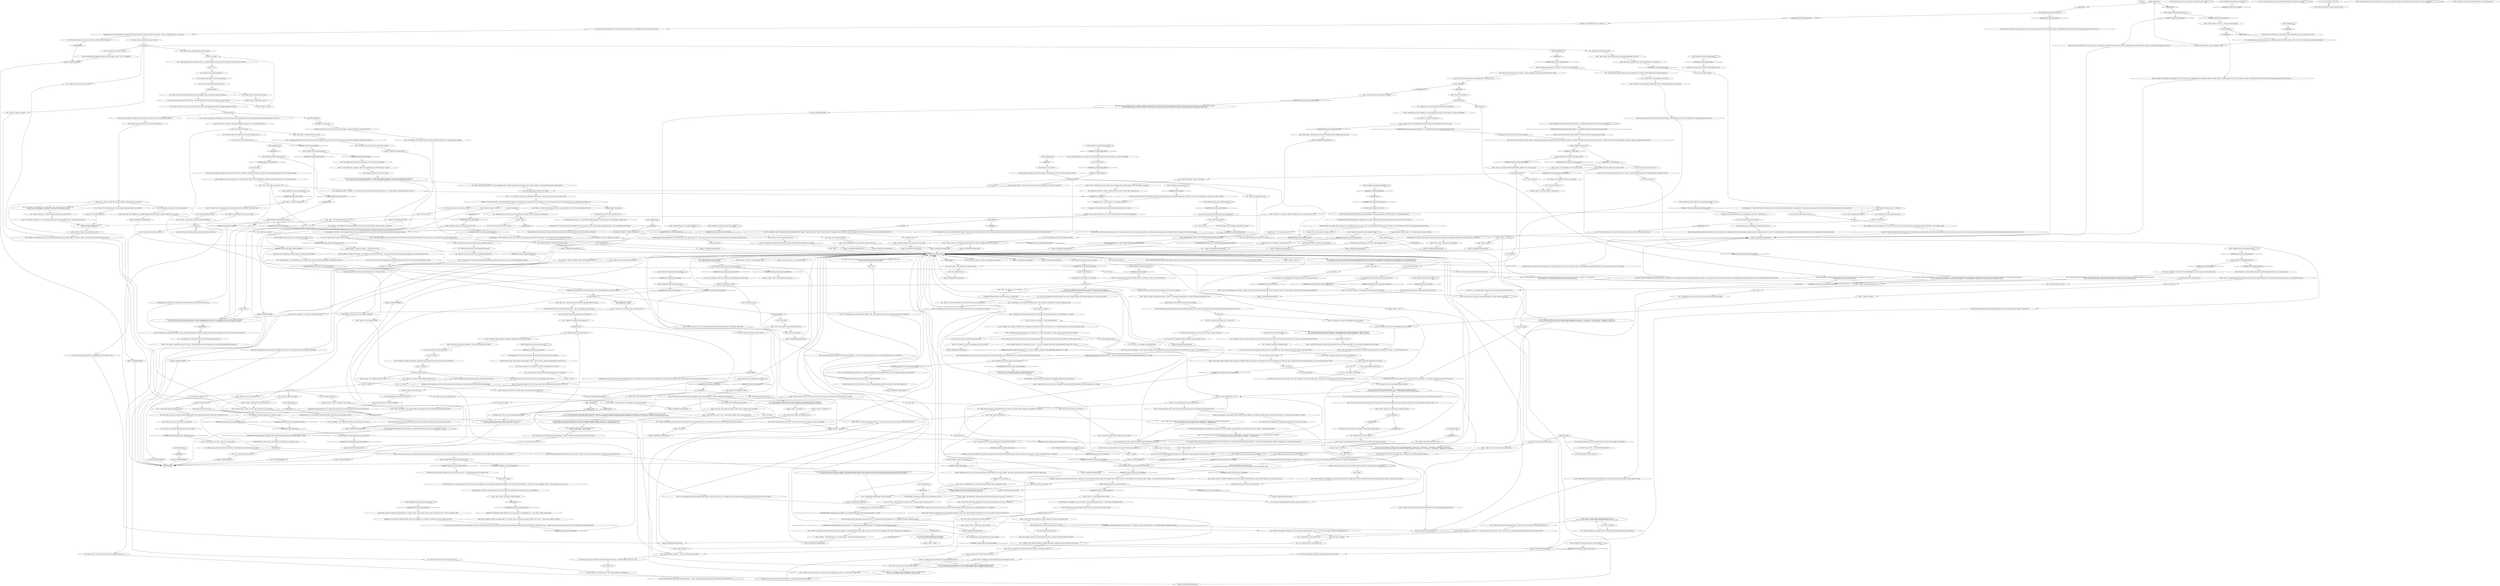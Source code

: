 # ICE / ACELE
# Lead-in to the speedfreaks, out on the ice
# ==================================================
digraph G {
	  0 [label="START"];
	  1 [label="input"];
	  2 [label="Acele: \"So should you.\""];
	  3 [label="Authority: Odd. Something about the way she says it makes you think she's not bothered by any of the cop-show questioning."];
	  4 [label="Jump to: [Acele: \"\"It's supposed to become, like, a c...\"]"];
	  5 [label="You: \"I think it's the plight of the working class.\""];
	  6 [label="You: \"I'm pretty sure I've got issues with our young women kneeling in the snow with this *cosmopolitan* racket going on in the background.\" (Nod towards the tent.)\n\"I'm pretty sure I've got issues with our young women kneeling in the snow with this *cosmopolitan* racket going on in the background.\" (Nod towards the stage.)"];
	  7 [label="You: The tape recorder lies on the ice like a discarded toy. Pick it up."];
	  8 [label="You: Variable[\"ice.acele_felt_bad_for_her_recording\"]"];
	  9 [label="Variable[\"ice.acele_felt_bad_for_her_recording\"]", shape=diamond];
	  10 [label="!(Variable[\"ice.acele_felt_bad_for_her_recording\"])", shape=diamond];
	  11 [label="You: \"Um... Kim? What are you doing?\""];
	  12 [label="Kim Kitsuragi: \"Tryin'a score some *dope*, man. Tryin'a score some smack -- you got any?\" He hops from one foot to the other."];
	  13 [label="Kim Kitsuragi: \"*Diamorphine*, girl. Quit clownin'. We need a hook-up for that D...\" He breathes in through his teeth."];
	  14 [label="You: \"I'm once again reminded of how Contact Mike rose from the slums of Saint-Batiste to the top of the boxing world, overcoming adversity and serious brain trauma. Nothing is coming -- nothing he wouldn't knock out in three rounds. The real fight is for the right attitude.\""];
	  15 [label="Jump to: [MAINHUB-acelequestions]"];
	  16 [label="Empathy: It's real. Tell her."];
	  17 [label="Encyclopedia: A silver bird... feels strangely familiar. Was it an expression? And if yes, then for what? Then your mind slips and the thought is gone."];
	  18 [label="Acele: \"... but I shouldn't, really. I have stuff planned for tomorrow. Gotta run around, try to make some money.\""];
	  19 [label="Acele: IsKimHere()"];
	  20 [label="IsKimHere()", shape=diamond];
	  21 [label="!(IsKimHere())", shape=diamond];
	  22 [label="Acele: Variable[\"ice.andre_greeting_done\"]"];
	  23 [label="Variable[\"ice.andre_greeting_done\"]", shape=diamond];
	  24 [label="!(Variable[\"ice.andre_greeting_done\"])", shape=diamond];
	  25 [label="therearenodrugs"];
	  26 [label="Acele: \"Right.\""];
	  27 [label="You: \"I am the police. You would do well to avoid this kind of language with me.\""];
	  28 [label="Perception: Her hair is dyed blonde, with dark roots showing. Most men wouldn't exactly call her pretty -- there is a manliness to her. A coarseness."];
	  29 [label="Authority: You're saying it really loud, but it's not coming out right. Maybe add more indignation?"];
	  30 [label="startcryinghub"];
	  31 [label="Acele: \"Wait...\""];
	  32 [label="Acele: The words are stuck in your throat. All that comes out is tears, pouring down your face. The young woman has kept her eyes trained on her wires, waiting for the lecture to end, but now she hears sobbing..."];
	  33 [label="You: \"I got shot in the leg.\" (Point at your limb.)"];
	  34 [label="You: \"But Contact Mike is --\""];
	  35 [label="Acele: \"Yeah, well... actually, it's not important. I actually wanted to thank you.\""];
	  36 [label="Acele: Variable[\"church.acele_whitec_catch_the_silver_bird\"]"];
	  37 [label="Variable[\"church.acele_whitec_catch_the_silver_bird\"]", shape=diamond];
	  38 [label="!(Variable[\"church.acele_whitec_catch_the_silver_bird\"])", shape=diamond];
	  39 [label="Acele: \"What do you mean?\""];
	  40 [label="Acele: \"It was a stupid idea and I'm still disappointed *I* came up with it.\""];
	  41 [label="Acele: IsKimHere()"];
	  42 [label="IsKimHere()", shape=diamond];
	  43 [label="!(IsKimHere())", shape=diamond];
	  44 [label="You: \"You said eating me? There's nothing eating me.\""];
	  45 [label="Acele: A shaggy-looking girl in her late teens or early twenties kneels on the ice with an electronic contraption in her hand. Hearing you approach, she looks up."];
	  46 [label="Acele: \"Huh?\" She looks up at you, distracted.\n\"Huh?\""];
	  47 [label="You: \"I should -- and I do.\" (Point at your hat.)\n\"But I am!\" (Point at your hat.)"];
	  48 [label="FUCK THE HAT JUMP"];
	  49 [label="You: \"I mean: we get drinks -- and we also get drugs.\""];
	  50 [label="Acele: \"You sure?\""];
	  51 [label="Acele: \"Or, or... I'm just gonna put this out there -- are you sure you're not having *chick* issues, with some chick?\""];
	  52 [label="You: \"They were written in a woman's hand. And oh boy did reading them make me not feel good.\""];
	  53 [label="Acele: \"Really?\" She appears to believe you. \"You seem pretty upset about this *chica*... are you sure you don't remember anything about her?\""];
	  54 [label="You: \"What's there to know in this shit hole, anyway?\""];
	  55 [label="You: \"Alright, I had some questions for you.\""];
	  56 [label="Kim Kitsuragi: \"Yeah, man...\" The lieutenant suddenly appears to your right with his collar popped *insanely* high."];
	  57 [label="Acele: \"What's... 'the D'?\""];
	  58 [label="You: \"What is going on?\""];
	  59 [label="Acele: \"I know.\" Her teeth rattle. She takes the device from you and places it in her lap. \"I'll stick to it.\""];
	  60 [label="You: \"The dark.\""];
	  61 [label="Acele: Variable[\"church.soona_evicted\"]"];
	  62 [label="Variable[\"church.soona_evicted\"]", shape=diamond];
	  63 [label="!(Variable[\"church.soona_evicted\"])", shape=diamond];
	  64 [label="Acele: \"Oh, really?\""];
	  65 [label="Jump to: [MAINHUB-acelequestions]"];
	  66 [label="Acele: Variable[\"ice.acele_esprit\"]"];
	  67 [label="Variable[\"ice.acele_esprit\"]", shape=diamond];
	  68 [label="!(Variable[\"ice.acele_esprit\"])", shape=diamond];
	  69 [label="Acele: \"I swear to god, I will always wear a hat from now on.\""];
	  70 [label="Jump to: [THISENDSHERE]"];
	  71 [label="Acele: \"What is it?\" She listens intently."];
	  72 [label="Jump to: [MAINHUB-acelequestions]"];
	  73 [label="Jump to: [MAINHUB-acelequestions]"];
	  74 [label="Kim Kitsuragi: \"Just no?\""];
	  75 [label="Acele: IsKimHere()"];
	  76 [label="IsKimHere()", shape=diamond];
	  77 [label="!(IsKimHere())", shape=diamond];
	  78 [label="Acele: Variable[\"ice.acelegreeting_done\"]"];
	  79 [label="Variable[\"ice.acelegreeting_done\"]", shape=diamond];
	  80 [label="!(Variable[\"ice.acelegreeting_done\"])", shape=diamond];
	  81 [label="Acele: \"Actually just one wire, I picked on it till the braiding came loose. The wire leads to a contact microphone.\""];
	  82 [label="Acele: Variable[\"ice.acele_assocgr_done\"]"];
	  83 [label="Variable[\"ice.acele_assocgr_done\"]", shape=diamond];
	  84 [label="!(Variable[\"ice.acele_assocgr_done\"])", shape=diamond];
	  85 [label="Acele: \"Man, I have no clue, either.\""];
	  86 [label="You: \"Uh... we'll be back later.\" [Leave.]"];
	  87 [label="Acele: \"Um...\""];
	  88 [label="Acele: \"So, the thing that's been eating you... is rich people not having enough money?\"\n\"So, the thing that's got you crying in front of strangers... is rich people not having enough money?\""];
	  89 [label="Acele: \"Yeah, I'm sorry.\" She nods. \"Might be for the best to keep that shit forgotten, actually. Just my opinion. If it itches, don't scratch.\""];
	  90 [label="Empathy: The device is cold to the touch. An angular \"Omicron\" logo adorns the yellow plastic cover. Underneath you see a reel of tape rolling. You put the device back on the ice.\nThe device feels light. An angular \"Omicron\" logo adorns the yellow plastic cover. Underneath you see a reel of tape rolling. You put the device back on the floor."];
	  91 [label="Reaction Speed: Interesting."];
	  92 [label="You: \"Goddamnit, why's there no one to drink with by the seaside!\" (Raise your hands in lamentation.)"];
	  93 [label="Acele: \"Like what?"];
	  94 [label="Acele: IsKimHere()"];
	  95 [label="IsKimHere()", shape=diamond];
	  96 [label="!(IsKimHere())", shape=diamond];
	  97 [label="Jump to: [MAINHUB-acelequestions]"];
	  98 [label="Acele: Variable[\"ice.acele_knows_youre_cops\"]"];
	  99 [label="Variable[\"ice.acele_knows_youre_cops\"]", shape=diamond];
	  100 [label="!(Variable[\"ice.acele_knows_youre_cops\"])", shape=diamond];
	  101 [label="Acele: \"Sorry, I have stuff planned for tomorrow. Gotta run around, try to make some money.\""];
	  102 [label="Acele: Variable[\"ice.acele_first_exit_done\"]"];
	  103 [label="Variable[\"ice.acele_first_exit_done\"]", shape=diamond];
	  104 [label="!(Variable[\"ice.acele_first_exit_done\"])", shape=diamond];
	  105 [label="You: Start crying."];
	  106 [label="Esprit de Corps: Three figures on the spring ice. One, a shortish man, is standing with his shoulders slightly hunched. Another, a young woman, tries her best to ignore the third, a middle-aged man with bloated cheeks, who's screaming at her with all his might..."];
	  107 [label="Jump to: [Acele: \"\"Sure.\"\"]"];
	  108 [label="Jump to: [Acele: \"\"Acele.\"\"]"];
	  109 [label="You: The tape recorder lies on the wooden floorboards like a discarded toy. Pick it up."];
	  110 [label="You: Variable[\"ice.acele_felt_bad_for_her_recording\"]"];
	  111 [label="Variable[\"ice.acele_felt_bad_for_her_recording\"]", shape=diamond];
	  112 [label="!(Variable[\"ice.acele_felt_bad_for_her_recording\"])", shape=diamond];
	  113 [label="Jump to: [MAINHUB-acelequestions]"];
	  114 [label="You: \"I guess... there is something... that's been making my life hell.\""];
	  115 [label="You: \"I'd like to know more about your associates...\"\n\"*Now* can you tell me about your associates?\""];
	  116 [label="You: \"That's nice to hear. You kids are good these days.\""];
	  117 [label="You: \"Never mind, I don't really want to hear any of this.\""];
	  118 [label="Acele: \"Good for you. Now, was there anything else on your mind?\""];
	  119 [label="Jump to: [MAINHUB-acelequestions]"];
	  120 [label="Acele: \"Yeah... I was kinda hoping you'd end that mess before we got going. It feels like I've been slowly turning dad-wise, into a corrupt business-person."];
	  121 [label="Acele: \"Thanks for helping us out. My associates and I are settling in here nicely. Even found some new associates.\" She turns back to her work, whistling softly..."];
	  122 [label="Acele: \"Recording the audio coming through the wooden framework. I bet it's pretty cool. Creaks and stuff. Sounds like when you're underwater, you know?\""];
	  123 [label="whyamidoingthis"];
	  124 [label="Jump to: [MAINHUB-acelequestions]"];
	  125 [label="Acele: \"I'm listening.\" She puts the contact mic down and props herself up a bit, waiting for you to speak."];
	  126 [label="Acele FUCK THE HAT hub"];
	  127 [label="Jump to: [Acele: \"\"Okay... but you'll still let us kn...\"]"];
	  128 [label="Acele: \"Oh, I didn't notice that.\""];
	  129 [label="Jump to: [FUCK THE HAT JUMP]"];
	  130 [label="Acele: \"Yeah, well...\" She tries to think of something to say. \"Look man, fuck the hat.\""];
	  131 [label="You: (Say it again louder, she might not have heard you over the wind.) \"DO YOU WANT TO PARTY?!\""];
	  132 [label="You: \"I mean: we buy drinks, and, right there in the liquor store, we get those bad boys in us, and then *you* tell *me* what you mean when *you* say *party*!\""];
	  133 [label="Kim Kitsuragi: \"... and neither have you. Had you let me in on the script of this play before you performed it, I could have gone along. As it stands, the entire line of questioning has been compromised.\""];
	  134 [label="Acele: \"Believe me, dude, it's better we talk about something else.\""];
	  135 [label="You: \"Tell me more about this *music place* you've been planning in the church.\""];
	  136 [label="You: \"Everyone's just mooching off the entrepreneurial class. Shackling the *doers*.\""];
	  137 [label="Acele: \"Go ahead...\""];
	  138 [label="Acele: \"Wow. Social justice really matters that much to you? That's commendable. It really had you shaken up there... are you *sure* that's it, though?\"\n\"So, the thing that's got you crying in front of strangers... is social justice?\""];
	  139 [label="Acele: \"Man, that's because my equipment's on the ground.\""];
	  140 [label="Acele: Variable[\"ice.acele_heard_her_mumble\"]"];
	  141 [label="Variable[\"ice.acele_heard_her_mumble\"]", shape=diamond];
	  142 [label="!(Variable[\"ice.acele_heard_her_mumble\"])", shape=diamond];
	  143 [label="Acele: \"I can't believe this turned into another Mike thing... Fine, okay, I'll stick to it.\" She takes the device from you and places it in her lap. \"I'll knock it out in three rounds.\""];
	  144 [label="nokimherenoever"];
	  145 [label="Acele: \"Oh, really?\""];
	  146 [label="Acele: IsKimHere()"];
	  147 [label="IsKimHere()", shape=diamond];
	  148 [label="!(IsKimHere())", shape=diamond];
	  149 [label="You: \"Okay, I guess I'll fuck off then.\" [Leave.]"];
	  150 [label="You: \"Don't we have a bit of a logical inconsistency here? A categorical *no\"* and a conditional *no*? Poor logic is a good sign of *lies*.\""];
	  151 [label="Acele: She looks up, not entirely sure what that means."];
	  152 [label="You: \"What happens in the tent stays in the tent.\""];
	  153 [label="Empathy: The kid isn't arrogant, she's just afraid to look you in the eye. You already put her in her place."];
	  154 [label="You: (Kick some snow into her face with your boot.) \"You did NOT just speak like that to the police.\""];
	  155 [label="Acele: IsKimHere()"];
	  156 [label="IsKimHere()", shape=diamond];
	  157 [label="!(IsKimHere())", shape=diamond];
	  158 [label="Acele: \"Crying helps, though. Get it out of your system and then maybe we can talk, okay? I'll be here.\""];
	  159 [label="Jump to: [MAINHUB-acelequestions]"];
	  160 [label="You: \"I'm sorry you have to sit here on this coast, feeling miserable. At your age -- or at any age -- in this place... waiting for it to get dark.\"\n\"I'm sorry you have to sit here in the damp church with the drugs wearing off. At your age -- or at any age -- in this place... waiting for it to get dark.\""];
	  161 [label="Acele: Variable[\"ice.acelegreeting_done\"]"];
	  162 [label="Variable[\"ice.acelegreeting_done\"]", shape=diamond];
	  163 [label="!(Variable[\"ice.acelegreeting_done\"])", shape=diamond];
	  164 [label="Acele: \"All right,\" she concedes. \"My father was a Zemylaki. He died years ago. He was a bad man. Not a lot of good things to say about him and what he did.\""];
	  165 [label="Acele: \"Not in person, but I let them know. You can't do anything without the fat ones getting wind. It wasn't too difficult to convince them, really...\""];
	  166 [label="You: \"Oh, hmm, I can imagine what followed after.\""];
	  167 [label="Acele: \"What do you think? The competition came and took everything away. It was like in a war zone...\" She's gritting her teeth."];
	  168 [label="Jump to: [MAINHUB-acelequestions]"];
	  169 [label="finalyouhub"];
	  170 [label="Acele: \"This?\" She taps on the electronic device. \"Yeah, it's a portable recording device. For field recording. Low quality, but still.\""];
	  171 [label="Electrochemistry: Everyone knows drugs make you invulnerable to cold. You bet this one likes to *party*."];
	  172 [label="Kim Kitsuragi: \"You.\" The lieutenant turns to you. \"If you were intending to use an unorthodox questioning technique for this branch of the investigation -- which, by the way, is tangential at best -- you should have let me in on it.\""];
	  173 [label="Jump to: [MAINHUB-acelequestions]"];
	  174 [label="You: \"What's that device you have there?\"\n\"Let's talk about your contact mic again.\""];
	  175 [label="You: \"Actually, that's it for now.\" [Leave.]"];
	  176 [label="Acele Party HUB"];
	  177 [label="Acele: \"Yeah, man,\" she nods. \"That's why you were crying over a hat, yelling about regaining your authority. National pride.\"\n\"So, the thing that's got you crying in front of strangers is... national pride?\""];
	  178 [label="You: \"First, they had just the faintest scent of chewing gum on them. I could still smell it under the... shit.\""];
	  179 [label="Acele: \"Okay, of course... What did you want to know?\""];
	  180 [label="Acele: \"Man, when I get hurt I just wanna forget that shit, you know? That kind of selective memory.\""];
	  181 [label="Acele: \"How come you don't remember though? Is it, like, some *selective memory* thing?\""];
	  182 [label="Acele: \"Diamorphine? But that hasn't been around for years -- five or more, like, seven years maybe? Everybody just does *hunch* now.\""];
	  183 [label="You: \"Yes, and we have some questions for you.\""];
	  184 [label="Acele: IsKimHere()"];
	  185 [label="IsKimHere()", shape=diamond];
	  186 [label="!(IsKimHere())", shape=diamond];
	  187 [label="Acele: Variable[\"ice.acele_knows_youre_cops\"]"];
	  188 [label="Variable[\"ice.acele_knows_youre_cops\"]", shape=diamond];
	  189 [label="!(Variable[\"ice.acele_knows_youre_cops\"])", shape=diamond];
	  190 [label="Jump to: [Acele: \"\"Recording, I guess.\"\"]"];
	  191 [label="Jump to: [THISENDSHERE]"];
	  192 [label="Acele: \"My 'associates'?\" She blows on her chilled fingers. \"I haven't got much to say about them.\""];
	  193 [label="Acele: Variable[\"church.acele_church_altgreet_done\"]"];
	  194 [label="Variable[\"church.acele_church_altgreet_done\"]", shape=diamond];
	  195 [label="!(Variable[\"church.acele_church_altgreet_done\"])", shape=diamond];
	  196 [label="Acele: \"Yeah, kinda. I'm the head of the operation. Coordinated it with the Débardeurs, else they might get... unhappy.\""];
	  197 [label="Acele: \"Excuse me?\" She casually brushes her hand through her hair.\n\"Excuse me?\" She casually brushes some snow off her sleeve."];
	  198 [label="Acele: Variable[\"church.ravers_inside_church\"]"];
	  199 [label="Variable[\"church.ravers_inside_church\"]", shape=diamond];
	  200 [label="!(Variable[\"church.ravers_inside_church\"])", shape=diamond];
	  201 [label="Kim Kitsuragi: \"Who doesn't just *love* drugs? All the drugs.\" The lieutenant's voice is flat, although with a seeming undertone of sarcasm."];
	  202 [label="Jump to: [MAINHUB-acelequestions]"];
	  203 [label="whydoesitexist"];
	  204 [label="You: \"Considering what we're trying to do here this doesn't look like a good sign.\""];
	  205 [label="Jump to: [MAINHUB-acelequestions]"];
	  206 [label="Acele: \"Gee, thanks. Now, was there anything else on your mind?\""];
	  207 [label="You: \"Gotcha. I have some questions for you.\""];
	  208 [label="Acele: \"Hard-cop.\" She nods to you with respect and turns off her recording device."];
	  209 [label="You: \"Yeah. No one understands that sometimes you've got to make sacrifices for the sake of progress. It's all very distressing.\""];
	  210 [label="You: \"Don't get me wrong, I'm all for slow and steady progress. I just wish people would be a little more *reasonable*, is all.\""];
	  211 [label="Acele: \"I'm sorry I said 'fuck the hat.' I was concentrating on something else...\""];
	  212 [label="Acele: \"Yeah, well...\" She tries to think of something to say, but can't. \"Look man, fuck the hat.\""];
	  213 [label="Acele: \"You know, that sounds kinda nice...\""];
	  214 [label="Jump to: [MAINHUB-acelequestions]"];
	  215 [label="You: \"You seem surprisingly comfortable with being questioned. Why's that?\""];
	  216 [label="Acele: \"So, like...\" The girl on the ice looks up at you. \"Seriously, what's eating you, man?\""];
	  217 [label="You: \"Really? That many?! Reduces me to tears thinking of the 3.6 billion and god knows how many more in that Seol place, crushed under the tyranny of the market.\""];
	  218 [label="You: \"Come to think of it -- the *whore* could have written them to her *lover*!\""];
	  219 [label="Kim Kitsuragi: He rolls his collar down to normal human level and pulls out his familiar notebook. \"We're from the police, by the way.\""];
	  220 [label="You: \"Too many millions to even know, all squashed under the tyranny of the market. It's terrible!\""];
	  221 [label="You: \"You must be Acele.\""];
	  222 [label="You: \"The others told me you went inside the church. What did you see in there?\""];
	  223 [label="You: \"Now. I have some questions for you.\""];
	  224 [label="You: \"GIVE YOU A LITTLE... ICE-COP-HAT-FUCK-SHOW?!\""];
	  225 [label="Acele: \"I didn't mean to, I'm sorry...\" The girl is visibly shaken."];
	  226 [label="Esprit de Corps: Two figures on the spring ice. One, a young woman, tries her best to ignore the other, a middle-aged man with spectacular sideburns, jumping up and down on the sea ice..."];
	  227 [label="Esprit de Corps: Two figures on the spring ice. One, a young woman, tries her best to ignore the other, a middle-aged man with bloated cheeks, jumping up and down on the sea ice..."];
	  228 [label="Esprit de Corps: Three figures on the spring ice. One, a shortish man, is standing with his shoulders slightly hunched. Another, a young woman, tries her best to ignore the third, a middle-aged man with bloated cheeks, jumping up and down on the sea ice..."];
	  229 [label="Kim Kitsuragi: The lieutenant is watching the scene unfold before his eyes, unsure how to react."];
	  230 [label="Kim Kitsuragi: The lieutenant is watching the scene unfold before his eyes, unsure how to react."];
	  231 [label="Esprit de Corps: Two figures on the spring ice. One, a young woman, tries her best to ignore the other, a middle-aged man with bloated cheeks, who's screaming at her with all his might..."];
	  232 [label="Acele: Looking up she sees a grown man -- on the wrong side of forty, his face bloated from alcohol and god knows what else -- not so quietly crying."];
	  233 [label="Acele: Variable[\"church.ravers_inside_church\"]"];
	  234 [label="Variable[\"church.ravers_inside_church\"]", shape=diamond];
	  235 [label="!(Variable[\"church.ravers_inside_church\"])", shape=diamond];
	  236 [label="You: \"Okay, it's an odd hobby, but who am I to judge.\""];
	  237 [label="Acele: \"But that's not really what I wanted to talk about. I wanted to thank you instead.\""];
	  238 [label="moremessyhubs"];
	  239 [label="Shivers: High above and to the east, the cold winds blow over the feathers of an early songbird. She lands on the stone ledge of a tall building. Her beak a silvery grey."];
	  240 [label="You: \"Are you sure about that? What about this drug lab plan?\""];
	  241 [label="Acele: \"It's a good thing you ended that mess, though. I felt I was turning dad-wise, into a corrupt business-person. Unpleasant.\""];
	  242 [label="Acele: IsKimHere()"];
	  243 [label="IsKimHere()", shape=diamond];
	  244 [label="!(IsKimHere())", shape=diamond];
	  245 [label="Acele: Acele stares at him blankly. Two unflinching stares in collision course."];
	  246 [label="Acele: She shrugs, obviously eager to go back to whatever she's doing."];
	  247 [label="You: \"I just need a few minutes of your time. Police business.\""];
	  248 [label="Acele: \"Oh, hello there.\""];
	  249 [label="Jump to: [Acele: \"\"I'm listening.\" A cold wind blows...\"]"];
	  250 [label="Acele: Variable[\"XP.dance_to_the_anodic_music\"]"];
	  251 [label="Variable[\"XP.dance_to_the_anodic_music\"]", shape=diamond];
	  252 [label="!(Variable[\"XP.dance_to_the_anodic_music\"])", shape=diamond];
	  253 [label="You: \"Dear child, it's freezing. Where's your hat?\""];
	  254 [label="You: \"It's nice. You should wear one, too, if you plan on staying outside in this weather.\""];
	  255 [label="You: \"The Hat Law.\""];
	  256 [label="Acele: \"Wow, man.\" She raises her eyebrow. \"That's pretty symbolic, don't you think?\""];
	  257 [label="Acele: \"You're welcome.\" She thinks for a second, stretching her jaw. \"Might be for the best to keep that shit forgotten though. Just my opinion. If it itches, don't scratch.\""];
	  258 [label="Jump to: [MAINHUB-acelequestions]"];
	  259 [label="Inland Empire: For some reason, the words don't come out. Instead you instinctively touch your collar to check your necktie."];
	  260 [label="Drama: He's really shaking and everything!"];
	  261 [label="Jump to: [MAINHUB-acelequestions]"];
	  262 [label="Acele: \"Yeah, or it might just be psych bullshit, you know? Königstein wank.\""];
	  263 [label="Jump to: [Acele: \"\"Well, it's just questioning, right...\"]"];
	  264 [label="You: \"Your associates tried to use me to set up a drug lab. I'm guessing you knew of this plan.\"\n\"Yes, your associates tried to use me to set up a drug lab and I'm guessing you knew of their plan.\""];
	  265 [label="Acele: She's waiting."];
	  266 [label="Acele: She looks up with a pained expression, her face caked with a thick layer of make up. With her left hand she's wiping some of it off to get the snow out of her face."];
	  267 [label="You: \"IS THAT HOW YOU SEE ME?\""];
	  268 [label="Acele: IsKimHere()"];
	  269 [label="IsKimHere()", shape=diamond];
	  270 [label="!(IsKimHere())", shape=diamond];
	  271 [label="Esprit de Corps: Three figures on the spring ice. One, a shortish man, is standing with his shoulders slightly hunched. Another, a young woman, tries her best to ignore the third, a middle-aged man with spectacular sideburns, who's screaming at her with all his might..."];
	  272 [label="Authority: Make her meet your eyes."];
	  273 [label="Acele: IsKimHere()"];
	  274 [label="IsKimHere()", shape=diamond];
	  275 [label="!(IsKimHere())", shape=diamond];
	  276 [label="Jump to: [Acele: \"\"Oh, that... you're not gonna belie...\"]"];
	  277 [label="You: \"Yeah, can we talk for a minute?\""];
	  278 [label="Reaction Speed: Feels like you missed something here. What was that about a bird? Forget it. Maybe later."];
	  279 [label="Acele: \"Actually just one wire, I picked on it 'til the braiding came loose. The wire leads to a contact microphone.\""];
	  280 [label="Acele: \"Yeah, so thanks for getting me and my friends in here.\" She ignores your vapid egocentrism. \"And we even found some new associates, such as they are.\"\n\"Yeah, so thanks for getting me and my associates in here.\" She ignores your vapid egocentrism."];
	  281 [label="You: \"What do you mean? You must know *something* about them.\""];
	  282 [label="Acele: \"Me? I'm a silver bird.\""];
	  283 [label="Kim Kitsuragi: \"Aren't there any local authorities who might look down on such activities?\""];
	  284 [label="Composure: She's attempting to remain calm, but the phrase made her flinch."];
	  285 [label="You: \"You don't call a sudden drug lab inside this church organized crime?\""];
	  286 [label="Acele: \"Do. It's for the best.\""];
	  287 [label="You: \"What are you doing?\""];
	  288 [label="You: \"Well, if it's not that important, you won't mind if I ask you a few questions.\""];
	  289 [label="Acele: \"So, the thing that's been eating you... is the slow pace of social progress?\"\n\"So, the thing that's got you crying in front of strangers... is the slow pace of social progress?\""];
	  290 [label="You: \"Come to think of it -- I *should*. Where would I get one around here?\""];
	  291 [label="Acele: \"Real cool...\" She looks down at the device, mumbling under her breath."];
	  292 [label="You: \"And the law says you have to wear a hat in this weather.\""];
	  293 [label="Acele: \"Yeah, I heard you, but what do you *mean* by 'party'?\""];
	  294 [label="You: \"No way! You have no idea how many taxes there *really* are -- you've never paid any! There are all these disguised, invisible taxes. Look, there's one right now!\" (Point at the sea.)\n\"No way! You have no idea how many taxes there *really* are -- you've never paid any! There are all these disguised, invisible taxes. Look, there's one right now!\" (Point to the stained glass window.)"];
	  295 [label="You: \"Yes, I found that to be very symbolic too.\""];
	  296 [label="Acele: \"Wow, man. That's some pretty strange shit...\" She rubs her sides for warmth. \"Are you sure the letters were for you?\"\n\"Wow, man. That's some pretty strange shit...\" She rubs her temple in thought. \"Are you sure the letters were for you?\""];
	  297 [label="Acele: \"Okay.\" Her teeth rattle. She takes the device from you and places it in her lap. \"I'll stick to it.\""];
	  298 [label="Acele: \"What is...?\" Her shoulders shake a little."];
	  299 [label="You: \"I'm sorry you have to sit here on the ice, feeling miserable. At your age -- or at any age -- in this weather... waiting for it to get dark.\"\n\"I'm sorry you have to sit here on the ice with the drugs wearing off. At your age -- or at any age -- in this weather... waiting for it to get dark.\""];
	  300 [label="Acele: \"Well... think about, anyway. Was there something else?\""];
	  301 [label="Acele: \"It just means that even if I did do drugs, I would not do them with a person I just met.\" She looks confused."];
	  302 [label="Acele: \"Sorry?\" She looks confused."];
	  303 [label="You: \"Yeah, yeah. Sorry I asked.\" [Leave.]"];
	  304 [label="You: \"I'll help you all right.\""];
	  305 [label="You: \"Church, what church?\" (Act confused.)"];
	  306 [label="Acele: \"Will you help us?\""];
	  307 [label="Empathy: It's not that she has to run around and make money, it's more like she's concerned about her well-being. It is also not entirely because she's afraid of you. You can't really put your finger on it."];
	  308 [label="You: \"Anyway... I can't believe you used obscenities like that in front of a police officer. And you should... you should...\""];
	  309 [label="You: (Wipe away the tears.) \"And you should wear a hat, that's it, that's what I wanted to say.\""];
	  310 [label="Acele: \"When I was sixteen I used to date this guy who had a limp. But it only showed when he was sober, so I guess it wasn't real or something. I don't know.\" She shrugs, eyes glazed over..."];
	  311 [label="You: \"That's good. No neighbours to complain about noise when you get the club going.\""];
	  312 [label="Acele: Variable[\"TASK.ask_about_ruby_in_village\"]  and  Variable[\"TASK.locate_ruby_on_the_coast_done\"] == false"];
	  313 [label="Variable[\"TASK.ask_about_ruby_in_village\"]  and  Variable[\"TASK.locate_ruby_on_the_coast_done\"] == false", shape=diamond];
	  314 [label="!(Variable[\"TASK.ask_about_ruby_in_village\"]  and  Variable[\"TASK.locate_ruby_on_the_coast_done\"] == false)", shape=diamond];
	  315 [label="Acele: Variable[\"ice.acele_noticed_her_dyed_hair\"]"];
	  316 [label="Variable[\"ice.acele_noticed_her_dyed_hair\"]", shape=diamond];
	  317 [label="!(Variable[\"ice.acele_noticed_her_dyed_hair\"])", shape=diamond];
	  318 [label="Jump to: [Acele: \"\"Go ahead.\"\"]"];
	  319 [label="Jump to: [Acele: \"\"I did and I'm sorry.\" She doesn't...\"]"];
	  320 [label="Acele: \"No-no.\" She cuts you off before you can finish the sentence. \"I actually wanted to thank you. For getting me and my friends in here. And we even found some new... associates, such as they are.\"\n\"No-no.\" She cuts you off before you can finish the sentence. \"I actually wanted to thank you. For getting me and my friends in here.\""];
	  321 [label="Acele: \"And no, it's got nothing to do with Contact Mike.\""];
	  322 [label="You: \"Gotcha.\""];
	  323 [label="You: \"What about you? Tell me something about yourself.\""];
	  324 [label="Acele: Variable[\"ice.acele_heard_about_silver_bird\"]"];
	  325 [label="Variable[\"ice.acele_heard_about_silver_bird\"]", shape=diamond];
	  326 [label="!(Variable[\"ice.acele_heard_about_silver_bird\"])", shape=diamond];
	  327 [label="Acele: \"Anything to get through.\" She shrugs. \"That's how it is after the fall.\""];
	  328 [label="Acele: \"I'm kinda hoping you'll end this mess before we get going... I feel as if I'm slowly turning dad-wise, into a corrupt business-person. I don't like it.\""];
	  329 [label="You: \"That's nice to hear. You kids are good these days.\""];
	  330 [label="Reaction Speed: Why does that melody sound so familiar?"];
	  331 [label="You: \"And the wires?\""];
	  332 [label="You: \"What is a *contact microphone*?\""];
	  333 [label="Acele: \"Hello again.\" The girl looks up at you for a moment before turning back to her work."];
	  334 [label="Acele: Variable[\"ice.acele_hat_exit\"]"];
	  335 [label="Variable[\"ice.acele_hat_exit\"]", shape=diamond];
	  336 [label="!(Variable[\"ice.acele_hat_exit\"])", shape=diamond];
	  337 [label="Acele: Variable[\"ice.acele_respected_your_authority_on_hat\"]"];
	  338 [label="Variable[\"ice.acele_respected_your_authority_on_hat\"]", shape=diamond];
	  339 [label="!(Variable[\"ice.acele_respected_your_authority_on_hat\"])", shape=diamond];
	  340 [label="Acele: \"Uh huh, and you're sure it's social progress you're distressed about and not, I don't know, some chick?\""];
	  341 [label="Composure: She bats away your questions like flies. She's not intimidated by mere police officers."];
	  342 [label="You: \"I'm done here.\" [Leave.]\n\"We're done here.\" [Leave.]"];
	  343 [label="You: \"So keep that in mind while I ask some questions.\""];
	  344 [label="You: \"What are we even talking about?\""];
	  345 [label="Acele: \"Sorry, man. My mind was elsewhere.\" She puts the device down. \"Shoot.\""];
	  346 [label="Jump to: [MAINHUB-acelequestions]"];
	  347 [label="You: \"Exactly. I don't wanna talk about it.\""];
	  348 [label="You: \"How many people are there in the world?\""];
	  349 [label="Acele: \"Yeah, that's pretty bad,\" she nods. \"Are you sure you're not just hung up on some chick though?\""];
	  350 [label="Acele: \"Used to be sweet, now it's shit -- seems pretty symbolic to me. Anyway, what else?"];
	  351 [label="You: \"You know, I'm not sure this made things any better.\""];
	  352 [label="Acele: \"What's *smack*?\""];
	  353 [label="You: \"Kim, she seems legitimately confused. Tell her what this *D* is.\""];
	  354 [label="You: \"Nothing, if you got this. Don't be scared.\""];
	  355 [label="hub hub"];
	  356 [label="You: \"Yeah, I can tell this was once a proud nation. Now all this internationalist bullshit has brought Revachol to its knees.\""];
	  357 [label="You: \"Maybe we should get acquainted, then?\""];
	  358 [label="Acele: \"Where do I start?\""];
	  359 [label="You: \"Oh, I see. I'm not good enough for the lady. She's accustomed to more gentlemanly folk. Well, so be it.\" [Leave.]"];
	  360 [label="associateshub"];
	  361 [label="Jump to: [THISENDSHERE]"];
	  362 [label="Acele: SetVariableValue(\"kimswitch.ended_crying_in_front_of_acele\", true) --[[ Variable[ ]]"];
	  363 [label="Jump to: [THISENDSHERE]"];
	  364 [label="Acele: Variable[\"church.acele_passives_hint_reaction\"]  or  Variable[\"church.acele_reaction_is_lost_about_bird\"]"];
	  365 [label="Variable[\"church.acele_passives_hint_reaction\"]  or  Variable[\"church.acele_reaction_is_lost_about_bird\"]", shape=diamond];
	  366 [label="!(Variable[\"church.acele_passives_hint_reaction\"]  or  Variable[\"church.acele_reaction_is_lost_about_bird\"])", shape=diamond];
	  367 [label="You: \"Why would anyone do that?\""];
	  368 [label="Acele: \"Sorry. I just don't tell people about my friends and who they are and so on. I don't provide information on them.\""];
	  369 [label="You: \"O pasăre de argint.\""];
	  370 [label="Jump to: [MAINHUB-acelequestions]"];
	  371 [label="Acele: \"I'm listening.\" A cold wind blows in from the sea. She breathes on her fingers for warmth, looking up at you."];
	  372 [label="You: \"I said, you should have a hat on.\""];
	  373 [label="Kim Kitsuragi: \"We have nothing left to do but hope this *was* a play on your part -- and to move on. Now.\" He turns to the young woman. \"We have some questions for you.\""];
	  374 [label="You: \"Um, yeah, and I would like to ask some questions now. So, questions.\""];
	  375 [label="Acele: \"C'mon, man. Don't be like that. I mean, maybe she did, but you don't know that.\""];
	  376 [label="You: \"You might have a point there. Selective memory.\""];
	  377 [label="Jump to: [MAINHUB-acelequestions]"];
	  378 [label="Kim Kitsuragi: \"The *D*, man, gotta hit that D!\""];
	  379 [label="Kim Kitsuragi: \"Really? What's that?\""];
	  380 [label="Authority: Something about the way she says it makes you think she's not bothered by any of the cop-show questioning."];
	  381 [label="Horrific Necktie: It's crooked again, it always is. It's a traffic accident and a noose. Also, you should ask if she wants to party. Or better yet, ask her about that hat! Lest the necktie think you're boring..."];
	  382 [label="Electrochemistry: It's the dark lord himself, put into chemical form. Even I don't suggest it."];
	  383 [label="Reaction Speed: C'mon. She must have known it the moment you walked up to her."];
	  384 [label="Savoir Faire: Teenagers skulking around. Gang-members looking for a hole in the Union's defences? Maybe Ruby too, but she wouldn't be able to tell from here."];
	  385 [label="Acele: Variable[\"ice.acele_psych_session_done\"]"];
	  386 [label="Variable[\"ice.acele_psych_session_done\"]", shape=diamond];
	  387 [label="!(Variable[\"ice.acele_psych_session_done\"])", shape=diamond];
	  388 [label="Acele: \"Sorry, mister, I don't really do drugs. Especially with people I just met.\""];
	  389 [label="Acele: \"I, like, saw you go into the tent. It's right there.\""];
	  390 [label="Acele: She gathers herself for a moment, then says, \"Okay.\""];
	  391 [label="You: \"RIGHT HERE ON THE SEA ICE?!\""];
	  392 [label="Acele: \"I didn't mean to, I'm sorry...\" The girl is visibly shaken."];
	  393 [label="Authority: Lots of feeling. Feel it up, *way* up."];
	  394 [label="Esprit de Corps: Three figures on the spring ice. One, a shortish man, is standing with his shoulders slightly hunched. Another, a young woman, tries her best to ignore the third, a middle-aged man with spectacular sideburns, jumping up and down on the sea ice..."];
	  395 [label="Acele: \"This... isn't really about the hat, is it?\""];
	  396 [label="Jump to: [MAINHUB-acelequestions]"];
	  397 [label="Acele: Variable[\"ice.acele_ended_crying_in_front_of_her\"]"];
	  398 [label="Variable[\"ice.acele_ended_crying_in_front_of_her\"]", shape=diamond];
	  399 [label="!(Variable[\"ice.acele_ended_crying_in_front_of_her\"])", shape=diamond];
	  400 [label="You: \"How's everyone doing?\""];
	  401 [label="Acele: \"So after his death we had nothing left. And we were in danger. My mother had to change her name, mine too. We left it all behind.\""];
	  402 [label="Acele: Variable[\"ice.andre_logic_done\"]"];
	  403 [label="Variable[\"ice.andre_logic_done\"]", shape=diamond];
	  404 [label="!(Variable[\"ice.andre_logic_done\"])", shape=diamond];
	  405 [label="Kim Kitsuragi: \"'Left it all behind.' Are you sure you did?\" The lieutenant narrows his eyes at the girl. \"Who can tell with all the delinquent behaviour?\""];
	  406 [label="Acele: IsKimHere()"];
	  407 [label="IsKimHere()", shape=diamond];
	  408 [label="!(IsKimHere())", shape=diamond];
	  409 [label="You: \"I doubt that. You're probably up to no good.\""];
	  410 [label="Acele: \"A life full of suspicion. Perhaps you should talk to Noid, you'd get along nicely... Now, was there something else on your mind?\""];
	  411 [label="Acele: \"It's pretty desolate here, I only hear the dogs bark at night and see the shadows move down the coast.\""];
	  412 [label="You: \"You could be right, but I don't know for certain.\""];
	  413 [label="You: \"So, you wanna *party*?\""];
	  414 [label="Empathy: It's cold out here, but she's not wearing a hat! She must be freezing."];
	  415 [label="You: \"*I* don't have to do anything, I'm a police officer. *You*, however, have to do what I say.\"\n\"*I* don't have to do anything. I am the law. *You* have to do what the law says.\"
"];
	  416 [label="You: \"The Law of Seasons. You'll get sick if you don't.\""];
	  417 [label="You: \"You will once you get those bad boys in you.\""];
	  418 [label="Acele: \"Go ahead.\""];
	  419 [label="You: \"It makes me sick, thinking about the thousands... millions... billions? How many people are there, actually?\""];
	  420 [label="You: \"No. Not *just* the sea monster tax. It's all of it taken together that's strangling economic growth.\"\n\"No. Not *just* the glass artwork tax. It's all of it taken together that's strangling economic growth.\"
"];
	  421 [label="You: \"What is this *Königstein wank*?\""];
	  422 [label="Acele: \"Okay, bye.\" She turns her attention back to the recording device."];
	  423 [label="You: Put the tape recorder down."];
	  424 [label="Acele: She looks you in the eye, her pupils wide, surrounded by a ridiculous amount of make-up."];
	  425 [label="Acele: After a moment of silence she speaks again: \"So, thanks. I guess. For the psych session. I guess that means we're... even?\" She smiles a little."];
	  426 [label="Drama: She's honest."];
	  427 [label="Reaction Speed: C'mon. This is all fine, but you don't have anything on Evrart now. That's not how these things work."];
	  428 [label="You: \"The golem of capital runs rampant, smashing creator and slave alike. I fear the process is irreversible.\""];
	  429 [label="You: \"Now that you mention it, I found these letters I'd thrown in the trash. They *might* have something to do with it.\""];
	  430 [label="Acele: \"We can do that.\""];
	  431 [label="earlygreetinghub"];
	  432 [label="Acele: \"That's cool by me.\" She nods knowingly."];
	  433 [label="You: \"So I should just... just... get a hat and FUCK it, right?!\" (Point at your head, where the hat should be.) \"Engage in sexual intercourse with a hat right here in front of you, because you told me so? On the SEA ICE?!\""];
	  434 [label="Acele: The girl looks down, slowly curling into a ball."];
	  435 [label="Acele: \"Anyway…\" She turns back to you. \"Shot in the leg... I'm sorry, man, that must suck.\""];
	  436 [label="Logic: Remember those bold, new exotic revenue streams Evrart said he was going to fund his harbour with? You should go back and ask him about that."];
	  437 [label="goodoldhubtotherescue"];
	  438 [label="Jump to: [THISENDSHERE]"];
	  439 [label="Acele: \"And yes, I'm being more like Contact Mike, alright. Don't even bring it up.\""];
	  440 [label="Acele: \"It's... it's not important, actually. Never mind, I actually wanted to thank you.\""];
	  441 [label="You: \"I remember now... it's a Zemlyaki term. For someone who won't break under questioning. An organized crime term.\""];
	  442 [label="You: \"Have you seen a suspicious woman around here? A woman who looked like she might be on the run?\"\n\"Have you seen a red-haired woman around?\""];
	  443 [label="Jump to: [MAINHUB-acelequestions]"];
	  444 [label="Jump to: [Acele: \"\"Great!\" She shivers. \"Let us know...\"]"];
	  445 [label="Acele: \"What?\" She looks up at you, confused."];
	  446 [label="Acele: \"So you talked to my associates, right? Are you gonna help us? With the church, I mean.\""];
	  447 [label="You: Say nothing."];
	  448 [label="Horrific Necktie: I thought you were *cool*. What happened, man?"];
	  449 [label="You: [Leave.]"];
	  450 [label="Half Light: You don't *have* to do anything."];
	  451 [label="Suggestion: She means your little talk before, after your breakdown. It's all right, she means to say. You returned the favour."];
	  452 [label="Jump to: [MAINHUB-acelequestions]"];
	  453 [label="You: \"And the wires?\""];
	  454 [label="wotsgoingonherehub"];
	  455 [label="You: \"Just answer the question, please.\""];
	  456 [label="You: \"Turned you into a new generation drug user, though?\""];
	  457 [label="Acele: \"That's not going to lead anywhere with Evrart. He'll just deny everything. I mean, have you seen the guy?\""];
	  458 [label="Acele: \"I'm listening.\" She puts the device down and props herself up a bit, waiting for you to speak."];
	  459 [label="Acele: \"Because... Listen, man, why does anyone do anything?\""];
	  460 [label="You: \"I'll leave you to it, then.\" [Leave.]"];
	  461 [label="Jump to: [You: \"\"So, you wanna *party*?\"\"]"];
	  462 [label="hatz_hatz"];
	  463 [label="Jump to: [MAINHUB-acelequestions]"];
	  464 [label="You: \"No, that's probably not it, is it?\""];
	  465 [label="Jump to: [Acele: \"\"Take your time, I guess. We don't...\"]"];
	  466 [label="Acele: \"I don't know, some kind of a... store?\" She pauses to think. \"Maybe a general store... Look man, fuck the hat.\""];
	  467 [label="You: \"Is that kind of language really necessary?\""];
	  468 [label="You: \"I think it's... all these *foreign people* taking our jobs.\""];
	  469 [label="You: \"I haven't seen much of this world, but from what I've seen *social justice* is an adolescent term. Sounds almost liberal... what's got me shaken up is the *people's struggle* and it's got me shaken up *bad*.\""];
	  470 [label="You: \"That's those foreign ideas messing with your head. You don't even realize you're *literally* on your knees right now! Our women -- literally on their knees!\""];
	  471 [label="You: \"You're right. It doesn't help.\""];
	  472 [label="You: \"Uh... we'll be back later.\" [Leave.]"];
	  473 [label="Empathy: It's not that she has to run around and make money, it's more like she's concerned about her well-being. It is also not entirely because she's afraid of you. You can't really put your finger on it."];
	  474 [label="You: (Bad necktie! Let go of the tie.) \"I wanted to ask you some questions.\""];
	  475 [label="abusethehat"];
	  476 [label="Authority: Hear that? Set justice on its feet. CONFRONT EVRART."];
	  477 [label="yesnolasthub"];
	  478 [label="Acele: IsKimHere()"];
	  479 [label="IsKimHere()", shape=diamond];
	  480 [label="!(IsKimHere())", shape=diamond];
	  481 [label="Jump to: [MAINHUB-acelequestions]"];
	  482 [label="Acele: \"Great!\" She shivers. \"Let us know if there's any progress, will you? We've been waiting for weeks here.\""];
	  483 [label="Acele: \"C'mon, quit playin'. Will you help us with the church?\""];
	  484 [label="You: \"I've yet to make up my mind.\""];
	  485 [label="Acele: Variable[\"character.beard_shaven\"]"];
	  486 [label="Variable[\"character.beard_shaven\"]", shape=diamond];
	  487 [label="!(Variable[\"character.beard_shaven\"])", shape=diamond];
	  488 [label="Esprit de Corps: Two figures on the spring ice. One, a young woman, tries her best to ignore the other, a middle-aged man with spectacular sideburns, who's screaming at her with all his might..."];
	  489 [label="Authority: Your eyes are fixed on her as everything gets very still -- dangerously so..."];
	  490 [label="Jump to: [THISENDSHERE]"];
	  491 [label="Acele: After a moment of silence she speaks again: \"So, thanks. I guess. For the psych session. Maybe I can return it -- what's been eating you, officer?\""];
	  492 [label="Jump to: [MAINHUB-acelequestions]"];
	  493 [label="You: \"That's why you've handled my questioning so calmly.\""];
	  494 [label="Jump to: [MAINHUB-acelequestions]"];
	  495 [label="Acele: \"Sure.\""];
	  496 [label="Acele: \"I'm listening.\" She puts the contact mic down and props herself up a bit, waiting for you to speak."];
	  497 [label="Acele: \"Is this about the hat again?\" She looks up at you, distracted. \"I don't see you wearing a hat...\""];
	  498 [label="You: \"That's it, I'm going. Wear a hat or catch a cold, I don't care.\" [Leave.]\n\"We're done here. Wear the hat or get sick, I don't care.\" [Leave.]"];
	  499 [label="Kim Kitsuragi: \"This is not a good questioning technique.\""];
	  500 [label="You: \"I said, 'You should have a hat on.'\""];
	  501 [label="Acele: \"Uh huh.\" She collects herself. \"And none of this has anything to do with -- oh I don't know -- some chick?\""];
	  502 [label="Acele: \"Okay, what else?\""];
	  503 [label="You: \"Wow!\""];
	  504 [label="Acele: \"Okay.\""];
	  505 [label="You: \"It is not a childish fantasy. It can be a real weapon against what's coming for you now.\""];
	  506 [label="Perception (Hearing): Maybe she didn't hear you. A little louder."];
	  507 [label="Suggestion: Something changes between you two. She looks at you differently now -- as an equal. A fellow human being."];
	  508 [label="Pain Threshold: Feels *good* though, doesn't it? The sting."];
	  509 [label="You: \"No idea. Haven't seen her, definitely haven't *called* her. I don't remember a single thing about her.\""];
	  510 [label="Rhetoric: To the cops."];
	  511 [label="You: \"They did.\""];
	  512 [label="You: \"How did you know I'd met them?\""];
	  513 [label="Acele: \"Sure. Contact mic.\" She nods, staring at the recording device in her hands."];
	  514 [label="You: \"Oh my god! FUCK THE HAT?! Is that what you just said to me? I can't *BELIEVE* you told me to fuck the hat!\""];
	  515 [label="Acele: The girl looks down, slowly curling into a ball."];
	  516 [label="Acele: Variable[\"character.beard_shaven\"]"];
	  517 [label="Variable[\"character.beard_shaven\"]", shape=diamond];
	  518 [label="!(Variable[\"character.beard_shaven\"])", shape=diamond];
	  519 [label="You: \"Good, then my work here is done.\" [Leave.]"];
	  520 [label="You: \"Good, then my work here is done.\" [Leave.]"];
	  521 [label="Jump to: [MAINHUB-acelequestions]"];
	  522 [label="Acele: \"Uh huh...\""];
	  523 [label="doittoitdoit"];
	  524 [label="Acele: \"Good, I think. Noid is getting a read on the place, I think he finds the carpentry very impressive. Andre's been setting up the compressor and... dancing. Egg Head's keeping the party up, he's got the stage under control.\""];
	  525 [label="Jump to: [MAINHUB-acelequestions]"];
	  526 [label="Reaction Speed: It's what the \"Zemlyaki\" -- the Graadian community in Revachol -- call a person who never breaks under interrogation. It's an organized crime term."];
	  527 [label="Acele: \"I took that into account, of course. Coordinated the operation with the Débardeurs, else they might get... unhappy.\""];
	  528 [label="Acele: Variable[\"church.ravers_inside_church_with_lab\"]"];
	  529 [label="Variable[\"church.ravers_inside_church_with_lab\"]", shape=diamond];
	  530 [label="!(Variable[\"church.ravers_inside_church_with_lab\"])", shape=diamond];
	  531 [label="You: \"I'm not going to take you in for such a tiny infraction, but I better not find anything else suspicious going on.\""];
	  532 [label="Acele: Variable[\"ice.andre_greeting_done\"]"];
	  533 [label="Variable[\"ice.andre_greeting_done\"]", shape=diamond];
	  534 [label="!(Variable[\"ice.andre_greeting_done\"])", shape=diamond];
	  535 [label="Jump to: [MAINHUB-acelequestions]"];
	  536 [label="Untitled hub"];
	  537 [label="Acele: \"Okay, so you're not *that* upset, it sounds like.\""];
	  538 [label="You: \"I told you, I'm *highly* distressed by this state of affairs.\""];
	  539 [label="You: \"I've yet to make up my mind.\""];
	  540 [label="Acele: \"Tsk...\" She lets a quiet *tsk* roll off her tongue. \"What kind of law says that?\""];
	  541 [label="You: \"We have some questions for you.\""];
	  542 [label="Jump to: [MAINHUB-acelequestions]"];
	  543 [label="Jump to: [MAINHUB-acelequestions]"];
	  544 [label="Acele: \"Yeah, man, they're pretty bad,\" she says, without much conviction."];
	  545 [label="You: \"You can roll your eyes all you want, but will it bring us any closer to a knowledge-based economy? I haven't seen much of this strange world, but: Not with these taxes it won't!\""];
	  546 [label="Acele: \"You have an issue with... the sea monster tax?\"\n\"You have an issue with... glass art tax?\""];
	  547 [label="You: \"I don't remember.\""];
	  548 [label="You: \"I remember her scent and that's all.\""];
	  549 [label="Acele: \"How come you don't remember though? Is it, like, some selective memory thing?\""];
	  550 [label="Logic: It's obvious she's \"done\" more than \"booze.\""];
	  551 [label="Acele: Variable[\"ice.acele_ie_suggested_ask_party\"]"];
	  552 [label="Variable[\"ice.acele_ie_suggested_ask_party\"]", shape=diamond];
	  553 [label="!(Variable[\"ice.acele_ie_suggested_ask_party\"])", shape=diamond];
	  554 [label="Encyclopedia: B-hydroxy-phenothiazine. Somewhere in the soggy remains of your factual memory, you know the name. From the streets."];
	  555 [label="Acele: \"Sorry.\""];
	  556 [label="You: \"Oh well. You up for a conversation, at least?\""];
	  557 [label="You: \"Money -- just gotta keep making it, huh? But, in the meantime -- care to tell me something of interest?\""];
	  558 [label="You: \"I'd better be going.\" [Leave.]"];
	  559 [label="Acele: She must be Acele, the last of the speedfreaks' 'posse'."];
	  560 [label="Acele: \"Take your time, I guess. We don't have anywhere else to go anyway.\""];
	  561 [label="You: \"Can't say. Gotta ask questions first.\""];
	  562 [label="Jump to: [Acele Contact mic hub.]"];
	  563 [label="Acele: \"You're right, I shouldn't have sworn. I'm sorry.\" She looks up like a scolded school girl, her years concealed beneath thick make up."];
	  564 [label="Authority: More."];
	  565 [label="Empathy: That's it, you've earned it -- start crying, life's hard."];
	  566 [label="You: \"No...\""];
	  567 [label="Jump to: [Acele: \"\"Go ahead.\"\"]"];
	  568 [label="You: (Wipe away the tears.) \"Anyway... I can't believe you would use obscenities like that in front of a... a police officer. And you should wear a hat, too.\""];
	  569 [label="Acele: Variable[\"TASK.report_to_the_tribunal_done\"]"];
	  570 [label="Variable[\"TASK.report_to_the_tribunal_done\"]", shape=diamond];
	  571 [label="!(Variable[\"TASK.report_to_the_tribunal_done\"])", shape=diamond];
	  572 [label="Acele: Variable[\"cargo.evrart_come_back_and_ask\"] == true  and  Variable[\"cargo.evrart_lock_independent_harbour_q\"] == false"];
	  573 [label="Variable[\"cargo.evrart_come_back_and_ask\"] == true  and  Variable[\"cargo.evrart_lock_independent_harbour_q\"] == false", shape=diamond];
	  574 [label="!(Variable[\"cargo.evrart_come_back_and_ask\"] == true  and  Variable[\"cargo.evrart_lock_independent_harbour_q\"] == false)", shape=diamond];
	  575 [label="Jump to: [THISENDSHERE]"];
	  576 [label="Jump to: [THISENDSHERE]"];
	  577 [label="Acele: \"I really wanted to say: thanks for getting me and my friends in here. And we even found some new... associates, such as they are.\"\n\"I really wanted to say: thanks for getting me and my associates in here.\""];
	  578 [label="You: \"Makes sense. I've likely deserved some praise and adoration.\""];
	  579 [label="You: \"A-ha. Okay. Maybe I'll ask later about all this.\""];
	  580 [label="You: \"What happened next?\""];
	  581 [label="Jump to: [MAINHUB-acelequestions]"];
	  582 [label="Acele: IsKimHere()"];
	  583 [label="IsKimHere()", shape=diamond];
	  584 [label="!(IsKimHere())", shape=diamond];
	  585 [label="Acele: \"No.\""];
	  586 [label="Acele: \"A shame you didn't...\""];
	  587 [label="You: \"This is all good to know... but let's leave it at that.\" (Leave it off the list.)"];
	  588 [label="Acele: Variable[\"ice.acelegreeting_done\"]"];
	  589 [label="Variable[\"ice.acelegreeting_done\"]", shape=diamond];
	  590 [label="!(Variable[\"ice.acelegreeting_done\"])", shape=diamond];
	  591 [label="Acele: \"Hey there.\" The girl with an electronic recording apparatus turns to you as you approach."];
	  592 [label="Acele: \"Yeah,\" she responds, turning back to her device."];
	  593 [label="Untitled hub"];
	  594 [label="Jump to: [You: \"\"Dear child, it's freezing. Where's...\"]"];
	  595 [label="Perception (Hearing): \"Way to abuse that power, man...\" she says, thinking you can't hear her."];
	  596 [label="You: \"Now that that's all cleared up, I have some questions for you.\""];
	  597 [label="Kim Kitsuragi: \"Thing is, I haven't said *party*...\""];
	  598 [label="Empathy: There is a hint of pity in her eyes."];
	  599 [label="Kim Kitsuragi: \"Three-point-six billion, not counting those on Seol.\""];
	  600 [label="Acele: \"Beats me.\" She exhales a puff of shimmering cold air. A moment passes.\n\"Beats me.\" She exhales, slowly, pondering. A moment passes."];
	  601 [label="Jump to: [Acele: \"\"Sure.\"\"]"];
	  602 [label="Acele: \"And the crab-man hasn't shown himself much, thank god.\""];
	  603 [label="Acele: \"Really?\" She appears to believe you. \"You seem pretty upset about this *chica*... are you sure you don't remember anything about her? Eyes? Hair colour?\""];
	  604 [label="You: \"There's some stuff I want to ask about.\""];
	  605 [label="You: \"What's with the not doing drugs thing? You done enough already? So many nice drugs left undone...\""];
	  606 [label="Acele: \"A city has millions in it, so the world would have a lot more. I think I knew the number once...\""];
	  607 [label="Acele: \"That's my name. I take it you have met the others. Did they tell you about the church and the club... thing?\""];
	  608 [label="Authority: MORE."];
	  609 [label="Acele: Variable[\"character.beard_shaven\"]"];
	  610 [label="Variable[\"character.beard_shaven\"]", shape=diamond];
	  611 [label="!(Variable[\"character.beard_shaven\"])", shape=diamond];
	  612 [label="Jump to: [MAINHUB-acelequestions]"];
	  613 [label="Acele: \"Ouch.\" She looks at your leg. \"I did notice you limping, but I thought maybe it was your 'thing' or something...\""];
	  614 [label="Acele: \"Like what?\" She straightens out slightly, propping herself up with her hands, waiting for you to speak."];
	  615 [label="Jump to: [MAINHUB-acelequestions]"];
	  616 [label="You: \"Never mind.\" [Leave.]"];
	  617 [label="THISENDSHERE"];
	  618 [label="Jump to: [THISENDSHERE]"];
	  619 [label="Jump to: [THISENDSHERE]"];
	  620 [label="Acele: The girl stands behind the row of pulpits, whistling a melody with the electronic device pressed against the wood. At the sound of your footsteps, she stops what she was doing.\nShe's whistling a melody, her trusty contact mic attached to a wooden pulpit. At the sound of your footsteps, she stops what she was doing and turns to you."];
	  621 [label="Acele: \"Welcome back.\" She nods to you in greeting."];
	  622 [label="Acele: Variable[\"ice.acele_asked_about_contact_mike\"]"];
	  623 [label="Variable[\"ice.acele_asked_about_contact_mike\"]", shape=diamond];
	  624 [label="!(Variable[\"ice.acele_asked_about_contact_mike\"])", shape=diamond];
	  625 [label="You: \"What is a *contact microphone*?\""];
	  626 [label="Acele: \"Of course I do. I just don't tell people about my friends and who they are and so on. I don't provide information on them.\""];
	  627 [label="Jump to: [MAINHUB-acelequestions]"];
	  628 [label="Acele: \"I was kinda hoping you'd end this mess, though. It feels like I've been turning dad-wise, into a corrupt business-person. I don't like it.\""];
	  629 [label="You: \"So you're the main drive behind everything?\""];
	  630 [label="Acele: \"Who isn't? It's all *no good* in Martinaise. Now, was there anything else on your mind?\""];
	  631 [label="You: \"I should confront Evrart about this! Maybe I can manipulate him using the information.\" (Add it to the list.)\n\"We should confront Evrart about this! Maybe we can manipulate him using the information.\" (Add it to the list.)"];
	  632 [label="Jump to: [MAINHUB-acelequestions]"];
	  633 [label="Acele: Variable[\"ice.acele_heard_about_plan_for_church\"]  or  Variable[\"ice.andre_greeting_done\"]  or  Variable[\"ice.andre_volition_exit_used\"]"];
	  634 [label="Variable[\"ice.acele_heard_about_plan_for_church\"]  or  Variable[\"ice.andre_greeting_done\"]  or  Variable[\"ice.andre_volition_exit_used\"]", shape=diamond];
	  635 [label="!(Variable[\"ice.acele_heard_about_plan_for_church\"]  or  Variable[\"ice.andre_greeting_done\"]  or  Variable[\"ice.andre_volition_exit_used\"])", shape=diamond];
	  636 [label="Acele: \"Exactly. It's our chance to turn the grim desolation into an overwhelmingly fun dance party!\""];
	  637 [label="Acele: \"Superstition. We can turn the grim desolation into a fun dance club, and thus also help turn this hell-hole around.\""];
	  638 [label="You: \"Oh, is that what the device is for?\" (Point to it.)"];
	  639 [label="Jump to: [MAINHUB-acelequestions]"];
	  640 [label="Acele: \"I was wondering when you would come around. What's up?\""];
	  641 [label="Acele: \"Oh, really?\""];
	  642 [label="You: \"I'll help you all right.\""];
	  643 [label="Acele: Startled, she turns her head and looks at the sea. No modes of indirect taxation catch her eye. She looks back at you.\nStartled, she turns her head and looks at the window. No modes of indirect taxation catch her eye. She looks back at you."];
	  644 [label="Acele: \"Okay, why do you think that?\""];
	  645 [label="You: \"Wait, what do you mean by *selective memory*?\""];
	  646 [label="Acele: \"You know: the psych thing they've got going on there. Rich people like it. People in Königstein are mostly rich.\""];
	  647 [label="You: Let the lieutenant do his thing."];
	  648 [label="Kim Kitsuragi: \"Okay.\" The lieutenant stops hopping. \"That's... that's real bad. Someone should definitely look into that...\""];
	  649 [label="Acele: \"Oh, of course.\" She doesn't look surprised."];
	  650 [label="Half Light: Your pulse rises."];
	  651 [label="Untitled hub (03)"];
	  652 [label="Acele: Variable[\"ice.acele_contact_mic_hub_reached\"]"];
	  653 [label="Variable[\"ice.acele_contact_mic_hub_reached\"]", shape=diamond];
	  654 [label="!(Variable[\"ice.acele_contact_mic_hub_reached\"])", shape=diamond];
	  655 [label="Acele: The young woman has kept her eyes trained on her wires, waiting for the sorry spectacle to end, but it's gone awful quiet up there. Then, the sound of sobbing..."];
	  656 [label="You: \"It is! It *so* is!\""];
	  657 [label="Acele: \"Like what?\""];
	  658 [label="Acele: Variable[\"ice.acele_knows_youre_cops\"]"];
	  659 [label="Variable[\"ice.acele_knows_youre_cops\"]", shape=diamond];
	  660 [label="!(Variable[\"ice.acele_knows_youre_cops\"])", shape=diamond];
	  661 [label="Empathy: Nothing to emote over. You put the device back on the ice.\nNothing to emote over. You put the device back on the floor."];
	  662 [label="Acele: \"C'mon, I can tell.\" She shakes her head slowly. \"But, okay, be a boiadeiro about it if you want to.\""];
	  663 [label="Acele: \"Hey, there.\" She gives you a shy smile. \"I've been recording some new audio from all these beams and rafters. The sounds travelling through the wood are pretty cool -- creaks and stuff. Like you're underwater, you know... But, like, underwater inside a tree.\""];
	  664 [label="Reaction Speed: Why does that trill sound familiar?"];
	  665 [label="Acele: \"Soona, the programmer, she's doing... whatever she does, behind that radiocomputer of hers. She doesn't talk to us much. And the crab-man hasn't shown himself, thank god.\""];
	  666 [label="Acele: \"A contact mic is a microphone that records sounds from inside things. Like all this wood.\""];
	  667 [label="You: \"What for?\""];
	  668 [label="You: \"I didn't see a case in the church story.\""];
	  669 [label="You: \"I have some questions for you.\""];
	  670 [label="Jump to: [FUCK THE HAT JUMP]"];
	  671 [label="You: (Whisper.) \"Kim, stop it, you're spoiling everything!\""];
	  672 [label="Acele: \"Like what?\" She straightens out slightly, propping herself up with her hands."];
	  673 [label="Acele: \"Sure.\""];
	  674 [label="You: \"Actually....\""];
	  675 [label="You: \"No. Why?\""];
	  676 [label="You: \"I think it's more about me getting so unbelievably drunk I completely erased all memory of this world.\""];
	  677 [label="Acele: \"Yeah. Or it might be that. This one time I did so much... booze that I forgot, too...\""];
	  678 [label="Empathy: The device is still warm from her touch -- and heavy as a brick, from the batteries inside. The company logo \"Omicron\" adorns its yellow plastic cover. Inside, the tape is rolling -- the girl looks at the device in your hands."];
	  679 [label="Volition: Hmmm... *perhaps*?"];
	  680 [label="Pain Threshold: Yes, but it itches really, really bad..."];
	  681 [label="You: \"I'm positive. Now, I had some questions for you before all this started.\""];
	  682 [label="Acele: IsKimHere()"];
	  683 [label="IsKimHere()", shape=diamond];
	  684 [label="!(IsKimHere())", shape=diamond];
	  685 [label="Jump to: [Acele: \"\"Okay.\"\"]"];
	  686 [label="Composure: She looks prettier all of a sudden. The muscles of her face have relaxed. She must be quite pleased."];
	  687 [label="You: \"Excuse me, what did you just say?\""];
	  688 [label="Acele: \"I'm sorry, sir. I'm sorry. I was trying to concentrate on this thing here and I'm sorry I said that. My dad swears, my boyfriend swears... my whole family does. I've caught the habit. I didn't mean to... and I'm sorry.\""];
	  689 [label="You: (Start jumping up and down on the sea ice, gesturing toward it with both hands, as if to say, *this* is where it was supposed to take place!)"];
	  690 [label="Composure: Your shoulders have already tensed up with emotion. Let it all out."];
	  691 [label="Acele: IsKimHere()"];
	  692 [label="IsKimHere()", shape=diamond];
	  693 [label="!(IsKimHere())", shape=diamond];
	  694 [label="Acele: Looking up she sees a grown man -- on the wrong side of forty, his face bloated from alcohol and god knows what else -- not so quietly crying."];
	  695 [label="Jump to: [THISENDSHERE]"];
	  696 [label="You: \"Would it be alright... if I asked you some questions now?\""];
	  697 [label="Acele: HasHat()"];
	  698 [label="HasHat()", shape=diamond];
	  699 [label="!(HasHat())", shape=diamond];
	  700 [label="Pain Threshold: Pain radiates through your leg. It still hurts to use it -- even for kicking snow into someone's face."];
	  701 [label="Kim Kitsuragi: \"As it stands, I'm going to have to thwart your plan by explaining to the woman that we are police officers.\""];
	  702 [label="Acele: Variable[\"ice.acele_greeting_psych_session_done\"]"];
	  703 [label="Variable[\"ice.acele_greeting_psych_session_done\"]", shape=diamond];
	  704 [label="!(Variable[\"ice.acele_greeting_psych_session_done\"])", shape=diamond];
	  705 [label="Acele: Variable[\"ice.acele_more_like_contact_mike\"]"];
	  706 [label="Variable[\"ice.acele_more_like_contact_mike\"]", shape=diamond];
	  707 [label="!(Variable[\"ice.acele_more_like_contact_mike\"])", shape=diamond];
	  708 [label="You: \"I wasn't going to --\""];
	  709 [label="You: \"Oh, is that what the device is for?\""];
	  710 [label="Acele: \"Don't know what makes you think it'll be any different later, but...\""];
	  711 [label="You: Catch the silver bird."];
	  712 [label="You: Variable[\"church.acele_whitec_catch_the_silver_bird\"]"];
	  713 [label="Variable[\"church.acele_whitec_catch_the_silver_bird\"]", shape=diamond];
	  714 [label="!(Variable[\"church.acele_whitec_catch_the_silver_bird\"])", shape=diamond];
	  715 [label="Reaction Speed: That melody is oddly familiar... Why does it feel like some gang-related thing?"];
	  716 [label="Acele: Variable[\"church.ravers_inside_church_with_lab\"]"];
	  717 [label="Variable[\"church.ravers_inside_church_with_lab\"]", shape=diamond];
	  718 [label="!(Variable[\"church.ravers_inside_church_with_lab\"])", shape=diamond];
	  719 [label="Acele: \"Gee, thanks. Now, was there anything else on your mind?\""];
	  720 [label="Jump to: [MAINHUB-acelequestions]"];
	  721 [label="Kim Kitsuragi: \"No, I don't think it would lead anywhere with Evrart. He's just going to deny it.\""];
	  722 [label="Acele: \"Yeaaahhhh...\" She really draws out the word. \"Have you seen Evrart?\""];
	  723 [label="You: \"Okay, it's an odd hobby, but who am I to judge.\""];
	  724 [label="Acele: \"A contact mic is a microphone that records sounds from inside things. Like all this wood.\""];
	  725 [label="Acele: \"My whole family swears and it rubbed off on me...\" There's a pained expression on her face. She'll answer your questions now."];
	  726 [label="You: Regain authority in her eyes."];
	  727 [label="You: Variable[\"ice.acele_respected_your_authority_on_hat\"]"];
	  728 [label="Variable[\"ice.acele_respected_your_authority_on_hat\"]", shape=diamond];
	  729 [label="!(Variable[\"ice.acele_respected_your_authority_on_hat\"])", shape=diamond];
	  730 [label="Acele: \"No, it sounds like you've just got chick issues.\""];
	  731 [label="You: \"Nothing. I have some questions for you.\""];
	  732 [label="You: \"I mean: we get drinks, come back here, sit on the frozen sea ice and drink until we start talking about fucked-up emotional stuff. The *worst*.\""];
	  733 [label="Kim Kitsuragi: \"No, it doesn't.\""];
	  734 [label="MAINHUB-acelequestions"];
	  735 [label="You: \"What are you doing out here in the cold?\""];
	  736 [label="You: \"Yes, I'm sure. Now, I had some questions for you.\""];
	  737 [label="Acele: \"Then you really haven't seen much of this *strange world*, because we literally haven't got any income taxes. Just a 20% value-added tax and that's, like... *it*.\""];
	  738 [label="You: \"To hell with this. Questions -- I had them. And you have answers.\""];
	  739 [label="Jump to: [MAINHUB-acelequestions]"];
	  740 [label="Acele: \"There you have it then. Chick trouble. Who is she?\"\n\"There you have it then -- chick trouble. Not political after all. Who was she?\""];
	  741 [label="Acele: \"Or it might just be psych bullshit, you know? Königstein wank.\""];
	  742 [label="You: \"Thanks for the bullshit psych thing then.\""];
	  743 [label="Kim Kitsuragi: \"Got any dope? We need some dope bad.\" He scratches his nose, then his armpit through the jacket. \"I got the *Boogie Street* shakes.\""];
	  744 [label="Acele: The wind howls. She remains silent.\nYour words echo through the hall. The wooden boards all around groan and creak. She remains silent."];
	  745 [label="You: \"Yeah, pretty sure. Now, I had some questions about something else entirely.\""];
	  746 [label="You: \"I'm going to have to accept your apology, aren't I? What else is there to do? Now tell me about stuff, who you are, what you're doing here, things like that.\""];
	  747 [label="Acele: \"Okay... but you'll still let us know if you learn something about the church, right?\" She rubs her sides. \"We don't have anywhere else to go anyway.\""];
	  748 [label="You: \"I'd like to know more about your associates.\""];
	  749 [label="You: (Puff your cheeks as if you can't even *breathe* from the sheer indignity of the affront!)"];
	  750 [label="Acele: IsKimHere()"];
	  751 [label="IsKimHere()", shape=diamond];
	  752 [label="!(IsKimHere())", shape=diamond];
	  753 [label="Esprit de Corps: Across the bay, two figures watch the scene unfold through coin-operated binoculars. \"My god,\" one says in a concerned voice. \"Let me see,\" says the other."];
	  754 [label="Acele: Variable[\"character.beard_shaven\"]"];
	  755 [label="Variable[\"character.beard_shaven\"]", shape=diamond];
	  756 [label="!(Variable[\"character.beard_shaven\"])", shape=diamond];
	  757 [label="Acele: \"This... isn't really about the hat, is it?\""];
	  758 [label="You: \"So I should just... just... take this hat I'm wearing and FUCK it, right?!\" (Point at your head, where the hat is located.) \"Engage in sexual intercourse with a hat right here in front of you, because you told me so? On the SEA ICE?!\""];
	  759 [label="Jump to: [Acele: \"\"This?\" She breathes on her freezin...\"]"];
	  760 [label="Acele: Variable[\"tc.contact_mic\"]"];
	  761 [label="Variable[\"tc.contact_mic\"]", shape=diamond];
	  762 [label="!(Variable[\"tc.contact_mic\"])", shape=diamond];
	  763 [label="You: \"Okay, fine.\""];
	  764 [label="Acele: \"For getting me and my friends in here. And we even found some new... associates, such as they are.\"\n\"For getting me and my associates in here.\""];
	  765 [label="Reaction Speed: \"O pasăre de argint\" -- it flutters by your ear."];
	  766 [label="Reaction Speed: The silver bird has already flown away... I will catch it later."];
	  767 [label="You: \"So, what you're saying is... Evrart authorized this?\""];
	  768 [label="You: \"The silver bird.\""];
	  769 [label="Acele: \"You and I both, although... I don't have to *imagine*. The competition came and took everything away. It was like in a war zone...\" She's gritting her teeth."];
	  770 [label="You: \"Alright, I got some questions for you.\""];
	  771 [label="You: \"Why would anyone do that?\""];
	  772 [label="Acele: The shaggy-haired girl kneels on the sea ice. She looks up as you approach."];
	  773 [label="Acele: \"Shoot.\" A cold wind blows. She breathes on her hands for warmth."];
	  774 [label="Kim Kitsuragi: \"Yes, what *do* you mean?\" The lieutenant sounds serious."];
	  775 [label="Acele: \"Oh, of course.\" She doesn't sound surprised."];
	  776 [label="You: \"Questions, right! I had some for you.\""];
	  777 [label="You: \"Yup. Next to nothing.\""];
	  778 [label="You: \"Yeah, I'm sure. Why would I have reacted so strongly otherwise?\""];
	  779 [label="Perception: Her hair is dyed blonde, with dark roots showing, and she wears thick black eye-liner. Most men wouldn't call her pretty -- there is a manliness to her. A coarseness."];
	  780 [label="Acele: Variable[\"ice.acele_felt_bad_for_her_recording\"]"];
	  781 [label="Variable[\"ice.acele_felt_bad_for_her_recording\"]", shape=diamond];
	  782 [label="!(Variable[\"ice.acele_felt_bad_for_her_recording\"])", shape=diamond];
	  783 [label="Kim Kitsuragi: \"Tryin'a score some *dope*, man. Like we planned. Tryin'a score some smack -- you got any?\" He hops from one foot to the other in anticipation."];
	  784 [label="Acele: \"Hunch is like ten times stronger than diamorphine and *waaay* more lethal. I think the name is... B-hydroxy-something.\""];
	  785 [label="Acele: CheckEquipped(\"neck_tie\")  and  Variable[\"whirling.necktie_personified\"]"];
	  786 [label="CheckEquipped(\"neck_tie\")  and  Variable[\"whirling.necktie_personified\"]", shape=diamond];
	  787 [label="!(CheckEquipped(\"neck_tie\")  and  Variable[\"whirling.necktie_personified\"])", shape=diamond];
	  788 [label="You: \"The people who built this world intended it to be better for you, but they failed. It is easier to live in their failure with this by your side.\" (Tap on the tape recorder.)"];
	  789 [label="Authority: There is little you can do to help her now, but given the chance you feel like you *should*. There is something about her. A weightiness."];
	  790 [label="Shivers: Long shadows, short shadows. Quiet shadows of local children, loud shadows drunks and also a shadow made of sticks... you breathe on your hands for warmth."];
	  791 [label="You: \"What's your name?\""];
	  792 [label="You: \"Yeah, people just can't get off their asses -- zero hireable talent in this city. Zero. No wonder everyone's poor as potatoes.\""];
	  793 [label="Acele: \"Oh, really?\""];
	  794 [label="Jump to: [Acele: \"\"Sure.\"\"]"];
	  795 [label="Logic: Why would a categorical *no* need a conditional *no* to support it?"];
	  796 [label="You: \"I didn't see a case in the church story.\""];
	  797 [label="Jump to: [earlygreetinghub]"];
	  798 [label="Acele: She looks down, pretending to be busy with the device."];
	  799 [label="Acele: \"You know, you're not the only one with issues.\" There's a motherly hint to her voice. \"I self-medicate, shit... life's a horror, you know.\"\n\"Okay, sure. You're not the only one with issues.\" There's a motherly hint to her voice. \"I self-medicate, shit... life's a horror, you know.\"
"];
	  800 [label="Acele: Variable[\"church.ravers_inside_church\"]"];
	  801 [label="Variable[\"church.ravers_inside_church\"]", shape=diamond];
	  802 [label="!(Variable[\"church.ravers_inside_church\"])", shape=diamond];
	  803 [label="this is where you hub"];
	  804 [label="Acele: \"This?\" She taps on the electronic device. \"Yeah, it's a portable recording device. For field recording. Low quality, but still.\""];
	  805 [label="Acele: \"He bought the family a huge house, so we got to live... at least temporarily... in a giant *castle* in Jamrock. And then he died.\""];
	  806 [label="Acele: \"Yes, better that way...\""];
	  807 [label="You: \"Yeah, no, don't worry, I was just saying... I don't mind drugs, I'm all into drugs myself, yeah, drugs.\""];
	  808 [label="You: \"You're Acele.\""];
	  809 [label="Jump to: [THISENDSHERE]"];
	  810 [label="Jump to: [MAINHUB-acelequestions]"];
	  811 [label="Authority: What did she just say? That's not how a civilian is supposed to address an officer of the law."];
	  812 [label="You: \"People just keep putting their selfish interests ahead of the greater good.\""];
	  0 -> 0
	  1 -> 232
	  2 -> 450
	  3 -> 523
	  5 -> 144
	  6 -> 50
	  7 -> 7
	  8 -> 8
	  8 -> 9
	  9 -> 780
	  10 -> 780
	  11 -> 783
	  12 -> 351
	  13 -> 181
	  14 -> 142
	  15 -> 734
	  16 -> 505
	  16 -> 423
	  17 -> 579
	  18 -> 473
	  19 -> 19
	  19 -> 20
	  20 -> 599
	  21 -> 606
	  22 -> 22
	  22 -> 23
	  23 -> 559
	  24 -> 413
	  25 -> 605
	  25 -> 149
	  26 -> 257
	  27 -> 563
	  28 -> 520
	  28 -> 222
	  29 -> 697
	  30 -> 104
	  30 -> 307
	  31 -> 799
	  32 -> 231
	  33 -> 613
	  34 -> 319
	  35 -> 237
	  36 -> 36
	  36 -> 37
	  37 -> 765
	  38 -> 766
	  39 -> 768
	  39 -> 493
	  40 -> 582
	  41 -> 41
	  41 -> 42
	  42 -> 200
	  43 -> 117
	  44 -> 662
	  45 -> 247
	  46 -> 506
	  47 -> 127
	  48 -> 650
	  49 -> 183
	  50 -> 736
	  50 -> 674
	  51 -> 679
	  52 -> 740
	  53 -> 777
	  53 -> 548
	  54 -> 600
	  55 -> 601
	  56 -> 743
	  57 -> 352
	  57 -> 57
	  57 -> 447
	  58 -> 12
	  59 -> 789
	  60 -> 58
	  61 -> 61
	  61 -> 62
	  62 -> 602
	  63 -> 665
	  64 -> 792
	  65 -> 734
	  66 -> 66
	  66 -> 67
	  67 -> 753
	  68 -> 565
	  69 -> 696
	  69 -> 519
	  70 -> 617
	  71 -> 803
	  72 -> 734
	  73 -> 734
	  74 -> 410
	  75 -> 75
	  75 -> 76
	  76 -> 721
	  77 -> 457
	  78 -> 78
	  78 -> 79
	  79 -> 96
	  80 -> 797
	  81 -> 331
	  82 -> 82
	  82 -> 83
	  83 -> 332
	  84 -> 532
	  85 -> 478
	  86 -> 619
	  87 -> 347
	  88 -> 464
	  88 -> 545
	  88 -> 745
	  89 -> 680
	  90 -> 376
	  91 -> 378
	  92 -> 555
	  93 -> 481
	  94 -> 94
	  94 -> 95
	  95 -> 597
	  96 -> 100
	  97 -> 734
	  98 -> 98
	  98 -> 99
	  99 -> 382
	  100 -> 379
	  101 -> 306
	  102 -> 102
	  102 -> 103
	  104 -> 421
	  105 -> 655
	  106 -> 65
	  107 -> 673
	  109 -> 109
	  110 -> 110
	  110 -> 111
	  111 -> 780
	  112 -> 780
	  113 -> 734
	  114 -> 70
	  115 -> 685
	  116 -> 719
	  117 -> 806
	  118 -> 167
	  119 -> 734
	  120 -> 426
	  121 -> 329
	  122 -> 593
	  123 -> 808
	  123 -> 286
	  124 -> 734
	  125 -> 123
	  126 -> 467
	  126 -> 726
	  127 -> 747
	  128 -> 341
	  128 -> 596
	  128 -> 253
	  129 -> 47
	  130 -> 670
	  131 -> 292
	  132 -> 93
	  133 -> 372
	  134 -> 734
	  135 -> 3
	  136 -> 63
	  137 -> 803
	  138 -> 464
	  138 -> 745
	  138 -> 469
	  139 -> 5
	  140 -> 140
	  140 -> 141
	  141 -> 658
	  142 -> 475
	  143 -> 789
	  144 -> 776
	  144 -> 498
	  145 -> 428
	  146 -> 146
	  146 -> 147
	  147 -> 733
	  148 -> 17
	  149 -> 190
	  150 -> 300
	  151 -> 64
	  152 -> 432
	  153 -> 153
	  153 -> 26
	  154 -> 688
	  155 -> 155
	  155 -> 156
	  156 -> 229
	  157 -> 266
	  158 -> 272
	  159 -> 734
	  160 -> 424
	  161 -> 161
	  161 -> 162
	  162 -> 81
	  163 -> 44
	  164 -> 805
	  165 -> 572
	  166 -> 769
	  167 -> 400
	  168 -> 734
	  169 -> 587
	  169 -> 631
	  170 -> 330
	  171 -> 431
	  172 -> 701
	  173 -> 734
	  174 -> 652
	  175 -> 101
	  176 -> 48
	  176 -> 131
	  176 -> 732
	  177 -> 464
	  177 -> 745
	  177 -> 470
	  178 -> 255
	  179 -> 739
	  180 -> 676
	  180 -> 375
	  181 -> 437
	  182 -> 90
	  183 -> 25
	  184 -> 184
	  184 -> 185
	  185 -> 55
	  186 -> 387
	  187 -> 187
	  187 -> 188
	  188 -> 523
	  189 -> 2
	  191 -> 617
	  192 -> 280
	  192 -> 455
	  193 -> 193
	  193 -> 194
	  194 -> 249
	  195 -> 620
	  196 -> 767
	  197 -> 283
	  198 -> 198
	  198 -> 199
	  199 -> 240
	  200 -> 327
	  201 -> 117
	  202 -> 734
	  203 -> 456
	  203 -> 115
	  203 -> 408
	  204 -> 637
	  205 -> 734
	  206 -> 118
	  207 -> 458
	  208 -> 463
	  209 -> 288
	  210 -> 537
	  211 -> 725
	  212 -> 128
	  213 -> 145
	  214 -> 734
	  215 -> 262
	  216 -> 598
	  217 -> 348
	  218 -> 374
	  219 -> 649
	  220 -> 348
	  221 -> 607
	  222 -> 275
	  223 -> 389
	  224 -> 391
	  225 -> 691
	  226 -> 65
	  227 -> 65
	  228 -> 65
	  229 -> 689
	  230 -> 266
	  231 -> 65
	  232 -> 394
	  233 -> 233
	  233 -> 234
	  234 -> 588
	  235 -> 333
	  236 -> 34
	  237 -> 237
	  238 -> 578
	  238 -> 667
	  239 -> 16
	  240 -> 39
	  241 -> 476
	  242 -> 242
	  242 -> 243
	  243 -> 73
	  244 -> 720
	  245 -> 202
	  246 -> 536
	  247 -> 124
	  248 -> 21
	  249 -> 370
	  250 -> 250
	  250 -> 251
	  251 -> 207
	  252 -> 621
	  253 -> 45
	  254 -> 129
	  255 -> 211
	  256 -> 675
	  256 -> 294
	  257 -> 680
	  258 -> 734
	  259 -> 551
	  260 -> 647
	  260 -> 10
	  260 -> 503
	  261 -> 734
	  262 -> 420
	  262 -> 54
	  264 -> 318
	  265 -> 172
	  266 -> 27
	  267 -> 515
	  268 -> 268
	  268 -> 269
	  269 -> 609
	  270 -> 516
	  271 -> 65
	  272 -> 152
	  273 -> 273
	  273 -> 274
	  274 -> 361
	  275 -> 695
	  277 -> 640
	  278 -> 627
	  279 -> 625
	  280 -> 770
	  280 -> 399
	  281 -> 626
	  282 -> 238
	  283 -> 527
	  284 -> 441
	  285 -> 119
	  286 -> 632
	  287 -> 121
	  288 -> 496
	  289 -> 464
	  289 -> 209
	  289 -> 745
	  290 -> 466
	  291 -> 595
	  292 -> 540
	  293 -> 682
	  294 -> 643
	  295 -> 502
	  296 -> 217
	  296 -> 778
	  297 -> 789
	  298 -> 353
	  298 -> 59
	  298 -> 13
	  299 -> 424
	  300 -> 260
	  301 -> 356
	  301 -> 358
	  302 -> 746
	  302 -> 302
	  303 -> 362
	  304 -> 482
	  305 -> 483
	  306 -> 359
	  307 -> 158
	  308 -> 31
	  309 -> 68
	  310 -> 435
	  311 -> 636
	  312 -> 312
	  312 -> 313
	  313 -> 383
	  314 -> 633
	  315 -> 315
	  315 -> 316
	  316 -> 112
	  317 -> 779
	  318 -> 417
	  320 -> 770
	  320 -> 399
	  321 -> 454
	  322 -> 577
	  323 -> 281
	  324 -> 324
	  324 -> 325
	  325 -> 277
	  326 -> 627
	  327 -> 531
	  327 -> 807
	  328 -> 476
	  329 -> 205
	  330 -> 122
	  331 -> 80
	  332 -> 724
	  333 -> 639
	  334 -> 334
	  334 -> 335
	  335 -> 497
	  336 -> 702
	  337 -> 337
	  337 -> 338
	  338 -> 489
	  339 -> 392
	  340 -> 679
	  341 -> 475
	  342 -> 69
	  343 -> 614
	  344 -> 84
	  345 -> 213
	  346 -> 734
	  347 -> 49
	  348 -> 18
	  349 -> 679
	  350 -> 738
	  350 -> 51
	  351 -> 88
	  352 -> 377
	  353 -> 12
	  354 -> 296
	  355 -> 642
	  355 -> 616
	  355 -> 561
	  355 -> 539
	  355 -> 668
	  356 -> 176
	  357 -> 150
	  358 -> 64
	  359 -> 576
	  360 -> 512
	  360 -> 484
	  360 -> 303
	  360 -> 151
	  360 -> 796
	  361 -> 617
	  362 -> 695
	  363 -> 617
	  364 -> 364
	  364 -> 365
	  365 -> 715
	  366 -> 664
	  367 -> 440
	  368 -> 510
	  369 -> 196
	  370 -> 734
	  371 -> 369
	  372 -> 1
	  373 -> 657
	  374 -> 522
	  375 -> 508
	  376 -> 261
	  377 -> 734
	  378 -> 56
	  379 -> 784
	  380 -> 477
	  381 -> 461
	  381 -> 474
	  381 -> 594
	  382 -> 648
	  383 -> 477
	  384 -> 633
	  385 -> 385
	  385 -> 386
	  386 -> 425
	  387 -> 507
	  388 -> 795
	  389 -> 359
	  390 -> 612
	  391 -> 608
	  392 -> 154
	  393 -> 514
	  394 -> 65
	  395 -> 656
	  395 -> 308
	  395 -> 566
	  396 -> 734
	  397 -> 397
	  397 -> 398
	  398 -> 215
	  399 -> 160
	  400 -> 524
	  401 -> 401
	  402 -> 402
	  402 -> 403
	  403 -> 239
	  404 -> 716
	  405 -> 244
	  406 -> 406
	  406 -> 407
	  407 -> 404
	  408 -> 202
	  409 -> 630
	  410 -> 167
	  411 -> 790
	  412 -> 299
	  413 -> 445
	  414 -> 170
	  415 -> 290
	  416 -> 211
	  417 -> 132
	  418 -> 734
	  419 -> 86
	  420 -> 501
	  421 -> 646
	  423 -> 661
	  424 -> 788
	  424 -> 423
	  425 -> 451
	  426 -> 586
	  427 -> 168
	  428 -> 137
	  429 -> 644
	  430 -> 395
	  431 -> 449
	  431 -> 220
	  431 -> 252
	  431 -> 412
	  431 -> 669
	  432 -> 686
	  433 -> 564
	  434 -> 750
	  435 -> 521
	  436 -> 528
	  437 -> 676
	  437 -> 645
	  437 -> 375
	  438 -> 617
	  439 -> 454
	  440 -> 237
	  441 -> 38
	  442 -> 585
	  443 -> 734
	  444 -> 482
	  445 -> 130
	  445 -> 731
	  445 -> 500
	  446 -> 354
	  447 -> 12
	  448 -> 370
	  450 -> 462
	  451 -> 14
	  452 -> 734
	  453 -> 278
	  454 -> 33
	  454 -> 763
	  454 -> 708
	  455 -> 367
	  456 -> 326
	  457 -> 494
	  458 -> 535
	  459 -> 536
	  460 -> 809
	  461 -> 412
	  462 -> 46
	  462 -> 289
	  462 -> 341
	  462 -> 414
	  463 -> 734
	  464 -> 730
	  465 -> 560
	  466 -> 47
	  467 -> 210
	  468 -> 793
	  469 -> 544
	  470 -> 138
	  471 -> 180
	  472 -> 438
	  473 -> 91
	  473 -> 556
	  473 -> 557
	  473 -> 558
	  474 -> 448
	  475 -> 291
	  475 -> 342
	  476 -> 427
	  477 -> 472
	  477 -> 182
	  478 -> 480
	  478 -> 479
	  479 -> 499
	  480 -> 143
	  481 -> 734
	  482 -> 77
	  483 -> 359
	  484 -> 560
	  485 -> 486
	  485 -> 487
	  486 -> 227
	  487 -> 393
	  488 -> 65
	  489 -> 687
	  490 -> 617
	  491 -> 14
	  492 -> 734
	  493 -> 163
	  494 -> 734
	  495 -> 204
	  496 -> 123
	  497 -> 462
	  498 -> 575
	  499 -> 776
	  499 -> 498
	  500 -> 1
	  501 -> 679
	  502 -> 738
	  502 -> 51
	  503 -> 11
	  504 -> 734
	  505 -> 297
	  506 -> 371
	  507 -> 491
	  508 -> 53
	  508 -> 471
	  509 -> 603
	  510 -> 322
	  510 -> 579
	  511 -> 305
	  512 -> 388
	  513 -> 562
	  514 -> 28
	  515 -> 267
	  516 -> 517
	  516 -> 518
	  517 -> 230
	  518 -> 488
	  519 -> 30
	  520 -> 360
	  521 -> 734
	  522 -> 158
	  523 -> 85
	  523 -> 541
	  524 -> 60
	  525 -> 734
	  526 -> 368
	  526 -> 441
	  527 -> 767
	  528 -> 529
	  528 -> 530
	  529 -> 628
	  530 -> 197
	  531 -> 409
	  532 -> 533
	  532 -> 534
	  533 -> 772
	  534 -> 332
	  535 -> 734
	  536 -> 460
	  536 -> 246
	  536 -> 287
	  537 -> 538
	  538 -> 339
	  539 -> 465
	  540 -> 498
	  540 -> 343
	  540 -> 254
	  540 -> 415
	  541 -> 264
	  542 -> 734
	  543 -> 734
	  544 -> 418
	  545 -> 737
	  546 -> 419
	  547 -> 52
	  548 -> 295
	  549 -> 437
	  550 -> 741
	  551 -> 552
	  551 -> 553
	  552 -> 380
	  553 -> 370
	  554 -> 381
	  555 -> 148
	  555 -> 604
	  556 -> 430
	  557 -> 92
	  558 -> 490
	  559 -> 413
	  560 -> 77
	  561 -> 773
	  563 -> 27
	  564 -> 390
	  565 -> 690
	  566 -> 799
	  567 -> 417
	  568 -> 68
	  569 -> 570
	  569 -> 571
	  570 -> 700
	  571 -> 265
	  572 -> 573
	  572 -> 574
	  573 -> 436
	  574 -> 528
	  575 -> 617
	  576 -> 617
	  577 -> 770
	  577 -> 399
	  578 -> 279
	  579 -> 710
	  580 -> 166
	  581 -> 734
	  582 -> 584
	  582 -> 583
	  583 -> 282
	  584 -> 629
	  585 -> 241
	  586 -> 118
	  587 -> 285
	  588 -> 589
	  588 -> 590
	  589 -> 192
	  590 -> 591
	  591 -> 120
	  592 -> 286
	  593 -> 206
	  593 -> 638
	  594 -> 252
	  595 -> 139
	  596 -> 344
	  597 -> 416
	  597 -> 373
	  597 -> 671
	  598 -> 314
	  599 -> 216
	  600 -> 549
	  601 -> 673
	  602 -> 525
	  603 -> 777
	  603 -> 548
	  604 -> 92
	  605 -> 301
	  606 -> 219
	  607 -> 304
	  607 -> 511
	  608 -> 749
	  608 -> 223
	  609 -> 610
	  609 -> 611
	  610 -> 105
	  611 -> 270
	  612 -> 734
	  613 -> 309
	  614 -> 615
	  615 -> 734
	  616 -> 618
	  618 -> 617
	  619 -> 617
	  620 -> 363
	  621 -> 492
	  622 -> 624
	  622 -> 623
	  623 -> 320
	  624 -> 236
	  625 -> 666
	  626 -> 510
	  627 -> 734
	  628 -> 476
	  629 -> 195
	  630 -> 201
	  631 -> 74
	  632 -> 734
	  633 -> 634
	  633 -> 635
	  634 -> 203
	  634 -> 310
	  635 -> 443
	  636 -> 443
	  637 -> 443
	  638 -> 169
	  639 -> 734
	  640 -> 113
	  641 -> 208
	  642 -> 444
	  643 -> 546
	  644 -> 177
	  644 -> 738
	  644 -> 51
	  645 -> 179
	  646 -> 54
	  646 -> 350
	  646 -> 742
	  647 -> 11
	  648 -> 218
	  649 -> 97
	  650 -> 811
	  651 -> 681
	  651 -> 429
	  652 -> 653
	  652 -> 654
	  653 -> 513
	  654 -> 759
	  655 -> 694
	  656 -> 799
	  657 -> 542
	  658 -> 659
	  658 -> 660
	  659 -> 475
	  660 -> 340
	  661 -> 376
	  662 -> 113
	  662 -> 346
	  663 -> 760
	  664 -> 663
	  665 -> 525
	  666 -> 235
	  666 -> 366
	  667 -> 764
	  668 -> 126
	  669 -> 785
	  670 -> 47
	  671 -> 132
	  672 -> 345
	  673 -> 734
	  674 -> 136
	  675 -> 349
	  676 -> 677
	  677 -> 550
	  678 -> 800
	  678 -> 423
	  679 -> 651
	  680 -> 452
	  681 -> 317
	  682 -> 683
	  682 -> 684
	  683 -> 774
	  684 -> 175
	  686 -> 77
	  687 -> 798
	  688 -> 569
	  689 -> 434
	  690 -> 29
	  691 -> 692
	  691 -> 693
	  692 -> 228
	  693 -> 689
	  694 -> 757
	  695 -> 617
	  696 -> 799
	  697 -> 698
	  697 -> 699
	  698 -> 758
	  699 -> 433
	  700 -> 265
	  701 -> 775
	  702 -> 704
	  702 -> 703
	  703 -> 160
	  704 -> 396
	  705 -> 706
	  705 -> 707
	  706 -> 439
	  707 -> 622
	  708 -> 319
	  709 -> 804
	  710 -> 323
	  711 -> 712
	  712 -> 713
	  712 -> 714
	  713 -> 35
	  714 -> 35
	  715 -> 663
	  716 -> 717
	  716 -> 718
	  717 -> 328
	  717 -> 284
	  718 -> 405
	  719 -> 72
	  720 -> 734
	  721 -> 722
	  722 -> 494
	  723 -> 245
	  724 -> 771
	  724 -> 723
	  725 -> 543
	  726 -> 727
	  727 -> 728
	  727 -> 729
	  728 -> 336
	  729 -> 336
	  730 -> 411
	  730 -> 429
	  731 -> 248
	  732 -> 212
	  733 -> 171
	  734 -> 32
	  734 -> 134
	  734 -> 263
	  734 -> 6
	  734 -> 711
	  734 -> 43
	  734 -> 748
	  734 -> 173
	  734 -> 108
	  734 -> 174
	  734 -> 114
	  734 -> 276
	  734 -> 214
	  734 -> 791
	  734 -> 442
	  734 -> 221
	  734 -> 735
	  735 -> 189
	  736 -> 106
	  737 -> 293
	  738 -> 178
	  739 -> 734
	  740 -> 547
	  740 -> 509
	  741 -> 420
	  741 -> 54
	  742 -> 256
	  743 -> 259
	  744 -> 15
	  745 -> 794
	  746 -> 357
	  747 -> 77
	  748 -> 191
	  749 -> 224
	  750 -> 752
	  750 -> 751
	  751 -> 485
	  752 -> 754
	  753 -> 565
	  754 -> 755
	  754 -> 756
	  755 -> 226
	  756 -> 225
	  757 -> 656
	  757 -> 568
	  757 -> 566
	  758 -> 564
	  760 -> 761
	  760 -> 762
	  761 -> 705
	  762 -> 321
	  762 -> 709
	  763 -> 577
	  764 -> 770
	  764 -> 399
	  765 -> 526
	  766 -> 71
	  767 -> 164
	  768 -> 163
	  769 -> 400
	  770 -> 495
	  771 -> 459
	  772 -> 446
	  773 -> 810
	  774 -> 175
	  775 -> 186
	  776 -> 672
	  777 -> 295
	  778 -> 549
	  779 -> 112
	  780 -> 781
	  780 -> 782
	  781 -> 678
	  782 -> 89
	  783 -> 351
	  784 -> 554
	  785 -> 786
	  785 -> 787
	  786 -> 258
	  787 -> 370
	  788 -> 744
	  789 -> 384
	  790 -> 311
	  791 -> 107
	  792 -> 87
	  793 -> 355
	  794 -> 673
	  795 -> 24
	  796 -> 747
	  797 -> 431
	  798 -> 271
	  799 -> 157
	  800 -> 801
	  800 -> 802
	  801 -> 159
	  802 -> 298
	  803 -> 468
	  803 -> 4
	  803 -> 812
	  803 -> 135
	  804 -> 453
	  805 -> 116
	  805 -> 580
	  805 -> 165
	  806 -> 581
	  807 -> 40
	  808 -> 592
	  809 -> 617
	  810 -> 734
	  811 -> 125
	  812 -> 641
}

